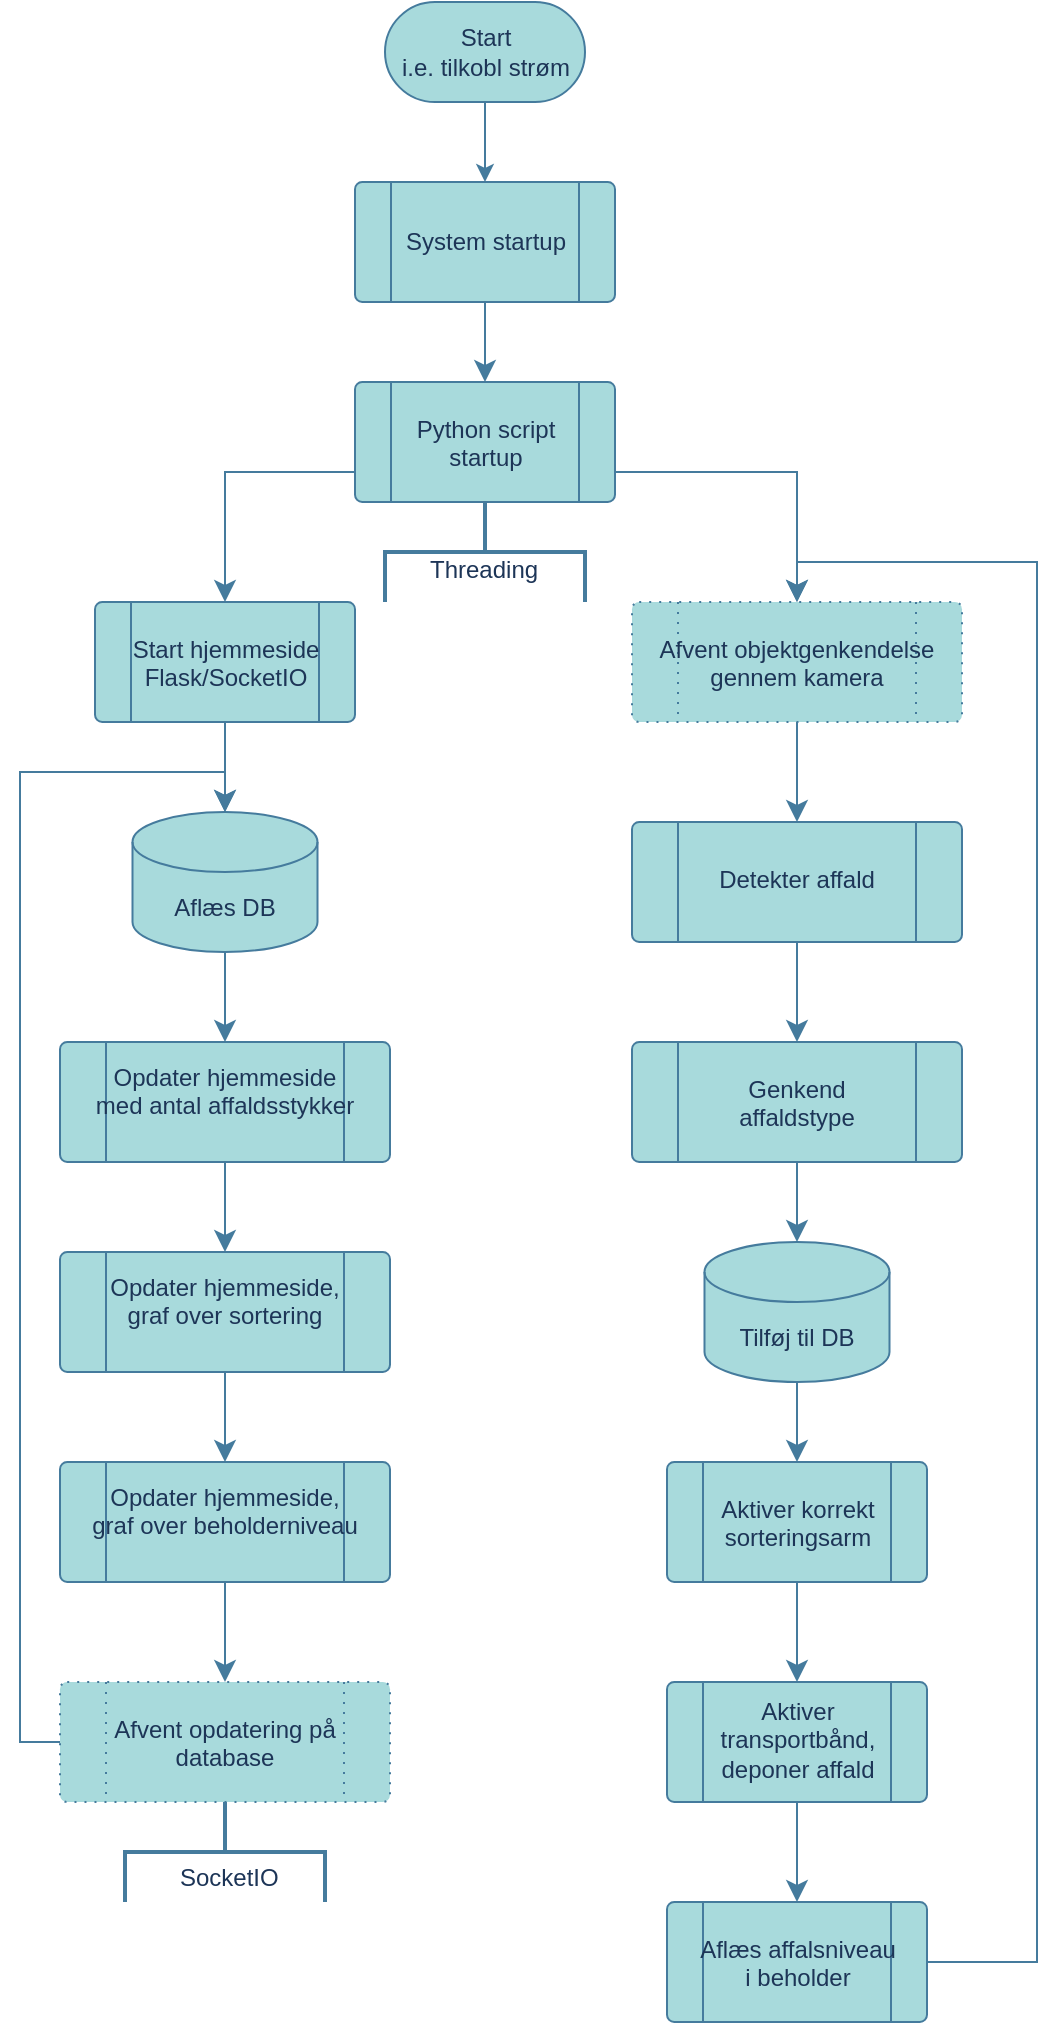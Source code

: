 <mxfile version="27.0.2" pages="3">
  <diagram id="tesYXAcnmcX_O26yoEf-" name="Overview">
    <mxGraphModel dx="1613" dy="807" grid="1" gridSize="10" guides="1" tooltips="1" connect="1" arrows="1" fold="1" page="1" pageScale="1" pageWidth="827" pageHeight="1169" math="0" shadow="0">
      <root>
        <mxCell id="0" />
        <mxCell id="1" parent="0" />
        <mxCell id="QwHRaqtJURhWprZ1RCaA-1" value="" style="edgeStyle=orthogonalEdgeStyle;rounded=0;orthogonalLoop=1;jettySize=auto;html=1;labelBackgroundColor=none;strokeColor=#457B9D;fontColor=default;" edge="1" parent="1" source="QwHRaqtJURhWprZ1RCaA-2" target="QwHRaqtJURhWprZ1RCaA-4">
          <mxGeometry relative="1" as="geometry" />
        </mxCell>
        <mxCell id="QwHRaqtJURhWprZ1RCaA-2" value="Start&lt;br&gt;i.e. tilkobl strøm" style="html=1;dashed=0;whiteSpace=wrap;shape=mxgraph.dfd.start;rounded=0;labelBackgroundColor=none;fillColor=#A8DADC;strokeColor=#457B9D;fontColor=#1D3557;" vertex="1" parent="1">
          <mxGeometry x="341.5" y="30" width="100" height="50" as="geometry" />
        </mxCell>
        <mxCell id="QwHRaqtJURhWprZ1RCaA-3" value="" style="edgeStyle=none;curved=1;rounded=0;orthogonalLoop=1;jettySize=auto;html=1;fontSize=12;startSize=8;endSize=8;labelBackgroundColor=none;strokeColor=#457B9D;fontColor=default;" edge="1" parent="1" source="QwHRaqtJURhWprZ1RCaA-4" target="QwHRaqtJURhWprZ1RCaA-18">
          <mxGeometry relative="1" as="geometry" />
        </mxCell>
        <mxCell id="QwHRaqtJURhWprZ1RCaA-4" value="System startup" style="verticalLabelPosition=bottom;verticalAlign=top;html=1;shape=process;whiteSpace=wrap;rounded=1;size=0.14;arcSize=6;align=center;spacingTop=-44;labelBackgroundColor=none;fillColor=#A8DADC;strokeColor=#457B9D;fontColor=#1D3557;" vertex="1" parent="1">
          <mxGeometry x="326.5" y="120" width="130" height="60" as="geometry" />
        </mxCell>
        <mxCell id="QwHRaqtJURhWprZ1RCaA-5" style="edgeStyle=none;curved=1;rounded=0;orthogonalLoop=1;jettySize=auto;html=1;exitX=0.5;exitY=1;exitDx=0;exitDy=0;entryX=0.5;entryY=0;entryDx=0;entryDy=0;strokeColor=#457B9D;fontSize=12;fontColor=#1D3557;startSize=8;endSize=8;fillColor=#A8DADC;" edge="1" parent="1" source="QwHRaqtJURhWprZ1RCaA-6" target="QwHRaqtJURhWprZ1RCaA-33">
          <mxGeometry relative="1" as="geometry" />
        </mxCell>
        <mxCell id="QwHRaqtJURhWprZ1RCaA-6" value="Opdater hjemmeside&lt;br&gt;med antal affaldsstykker" style="verticalLabelPosition=bottom;verticalAlign=top;html=1;shape=process;whiteSpace=wrap;rounded=1;size=0.14;arcSize=6;align=center;spacingTop=-56;labelBackgroundColor=none;fillColor=#A8DADC;strokeColor=#457B9D;fontColor=#1D3557;" vertex="1" parent="1">
          <mxGeometry x="179" y="550" width="165" height="60" as="geometry" />
        </mxCell>
        <mxCell id="QwHRaqtJURhWprZ1RCaA-7" value="" style="edgeStyle=none;curved=1;rounded=0;orthogonalLoop=1;jettySize=auto;html=1;fontSize=12;startSize=8;endSize=8;labelBackgroundColor=none;strokeColor=#457B9D;fontColor=default;" edge="1" parent="1" source="QwHRaqtJURhWprZ1RCaA-8" target="QwHRaqtJURhWprZ1RCaA-6">
          <mxGeometry relative="1" as="geometry" />
        </mxCell>
        <mxCell id="QwHRaqtJURhWprZ1RCaA-8" value="Aflæs DB" style="shape=cylinder3;whiteSpace=wrap;html=1;boundedLbl=1;backgroundOutline=1;size=15;rounded=0;labelBackgroundColor=none;fillColor=#A8DADC;strokeColor=#457B9D;fontColor=#1D3557;" vertex="1" parent="1">
          <mxGeometry x="215.25" y="435" width="92.5" height="70" as="geometry" />
        </mxCell>
        <mxCell id="QwHRaqtJURhWprZ1RCaA-9" value="" style="edgeStyle=none;curved=1;rounded=0;orthogonalLoop=1;jettySize=auto;html=1;fontSize=12;startSize=8;endSize=8;labelBackgroundColor=none;strokeColor=#457B9D;fontColor=default;" edge="1" parent="1" source="QwHRaqtJURhWprZ1RCaA-10" target="QwHRaqtJURhWprZ1RCaA-21">
          <mxGeometry relative="1" as="geometry" />
        </mxCell>
        <mxCell id="QwHRaqtJURhWprZ1RCaA-10" value="Afvent objektgenkendelse&lt;br&gt;gennem kamera" style="verticalLabelPosition=bottom;verticalAlign=top;html=1;shape=process;whiteSpace=wrap;rounded=1;size=0.14;arcSize=6;align=center;spacingTop=-50;strokeColor=#457B9D;dashed=1;dashPattern=1 4;labelBackgroundColor=none;fillColor=#A8DADC;fontColor=#1D3557;" vertex="1" parent="1">
          <mxGeometry x="465" y="330" width="165" height="60" as="geometry" />
        </mxCell>
        <mxCell id="QwHRaqtJURhWprZ1RCaA-11" value="Genkend&lt;br&gt;affaldstype" style="verticalLabelPosition=bottom;verticalAlign=top;html=1;shape=process;whiteSpace=wrap;rounded=1;size=0.14;arcSize=6;align=center;spacingTop=-50;labelBackgroundColor=none;fillColor=#A8DADC;strokeColor=#457B9D;fontColor=#1D3557;" vertex="1" parent="1">
          <mxGeometry x="465" y="550" width="165" height="60" as="geometry" />
        </mxCell>
        <mxCell id="QwHRaqtJURhWprZ1RCaA-12" style="edgeStyle=none;curved=1;rounded=0;orthogonalLoop=1;jettySize=auto;html=1;exitX=0.5;exitY=1;exitDx=0;exitDy=0;exitPerimeter=0;strokeColor=#457B9D;fontSize=12;fontColor=#1D3557;startSize=8;endSize=8;fillColor=#A8DADC;" edge="1" parent="1" source="QwHRaqtJURhWprZ1RCaA-13" target="QwHRaqtJURhWprZ1RCaA-15">
          <mxGeometry relative="1" as="geometry" />
        </mxCell>
        <mxCell id="QwHRaqtJURhWprZ1RCaA-13" value="Tilføj til DB" style="shape=cylinder3;whiteSpace=wrap;html=1;boundedLbl=1;backgroundOutline=1;size=15;rounded=0;labelBackgroundColor=none;fillColor=#A8DADC;strokeColor=#457B9D;fontColor=#1D3557;" vertex="1" parent="1">
          <mxGeometry x="501.25" y="650" width="92.5" height="70" as="geometry" />
        </mxCell>
        <mxCell id="QwHRaqtJURhWprZ1RCaA-14" value="" style="edgeStyle=none;curved=1;rounded=0;orthogonalLoop=1;jettySize=auto;html=1;fontSize=12;startSize=8;endSize=8;labelBackgroundColor=none;strokeColor=#457B9D;fontColor=default;" edge="1" parent="1" source="QwHRaqtJURhWprZ1RCaA-15" target="QwHRaqtJURhWprZ1RCaA-26">
          <mxGeometry relative="1" as="geometry" />
        </mxCell>
        <mxCell id="QwHRaqtJURhWprZ1RCaA-15" value="Aktiver korrekt&lt;div&gt;sorteringsarm&lt;/div&gt;" style="verticalLabelPosition=bottom;verticalAlign=top;html=1;shape=process;whiteSpace=wrap;rounded=1;size=0.14;arcSize=6;align=center;spacingTop=-50;labelBackgroundColor=none;fillColor=#A8DADC;strokeColor=#457B9D;fontColor=#1D3557;" vertex="1" parent="1">
          <mxGeometry x="482.5" y="760" width="130" height="60" as="geometry" />
        </mxCell>
        <mxCell id="QwHRaqtJURhWprZ1RCaA-16" style="edgeStyle=orthogonalEdgeStyle;rounded=0;orthogonalLoop=1;jettySize=auto;html=1;exitX=0;exitY=0.75;exitDx=0;exitDy=0;entryX=0.5;entryY=0;entryDx=0;entryDy=0;fontSize=12;startSize=8;endSize=8;labelBackgroundColor=none;strokeColor=#457B9D;fontColor=default;" edge="1" parent="1" source="QwHRaqtJURhWprZ1RCaA-18" target="QwHRaqtJURhWprZ1RCaA-19">
          <mxGeometry relative="1" as="geometry" />
        </mxCell>
        <mxCell id="QwHRaqtJURhWprZ1RCaA-17" style="edgeStyle=orthogonalEdgeStyle;rounded=0;orthogonalLoop=1;jettySize=auto;html=1;exitX=1;exitY=0.75;exitDx=0;exitDy=0;entryX=0.5;entryY=0;entryDx=0;entryDy=0;fontSize=12;startSize=8;endSize=8;labelBackgroundColor=none;strokeColor=#457B9D;fontColor=default;" edge="1" parent="1" source="QwHRaqtJURhWprZ1RCaA-18" target="QwHRaqtJURhWprZ1RCaA-10">
          <mxGeometry relative="1" as="geometry" />
        </mxCell>
        <mxCell id="QwHRaqtJURhWprZ1RCaA-18" value="Python script&lt;br&gt;startup" style="verticalLabelPosition=bottom;verticalAlign=top;html=1;shape=process;whiteSpace=wrap;rounded=1;size=0.14;arcSize=6;align=center;spacingTop=-50;labelBackgroundColor=none;fillColor=#A8DADC;strokeColor=#457B9D;fontColor=#1D3557;" vertex="1" parent="1">
          <mxGeometry x="326.5" y="220" width="130" height="60" as="geometry" />
        </mxCell>
        <mxCell id="QwHRaqtJURhWprZ1RCaA-19" value="Start hjemmeside&lt;br&gt;Flask/SocketIO" style="verticalLabelPosition=bottom;verticalAlign=top;html=1;shape=process;whiteSpace=wrap;rounded=1;size=0.14;arcSize=6;align=center;spacingTop=-50;labelBackgroundColor=none;fillColor=#A8DADC;strokeColor=#457B9D;fontColor=#1D3557;" vertex="1" parent="1">
          <mxGeometry x="196.5" y="330" width="130" height="60" as="geometry" />
        </mxCell>
        <mxCell id="QwHRaqtJURhWprZ1RCaA-20" style="edgeStyle=none;curved=1;rounded=0;orthogonalLoop=1;jettySize=auto;html=1;exitX=0.5;exitY=1;exitDx=0;exitDy=0;entryX=0.5;entryY=0;entryDx=0;entryDy=0;fontSize=12;startSize=8;endSize=8;labelBackgroundColor=none;strokeColor=#457B9D;fontColor=default;" edge="1" parent="1" source="QwHRaqtJURhWprZ1RCaA-21" target="QwHRaqtJURhWprZ1RCaA-11">
          <mxGeometry relative="1" as="geometry" />
        </mxCell>
        <mxCell id="QwHRaqtJURhWprZ1RCaA-21" value="Detekter affald" style="verticalLabelPosition=bottom;verticalAlign=top;html=1;shape=process;whiteSpace=wrap;rounded=1;size=0.14;arcSize=6;align=center;spacingTop=-45;labelBackgroundColor=none;fillColor=#A8DADC;strokeColor=#457B9D;fontColor=#1D3557;" vertex="1" parent="1">
          <mxGeometry x="465" y="440" width="165" height="60" as="geometry" />
        </mxCell>
        <mxCell id="QwHRaqtJURhWprZ1RCaA-22" style="edgeStyle=none;curved=1;rounded=0;orthogonalLoop=1;jettySize=auto;html=1;exitX=0.5;exitY=1;exitDx=0;exitDy=0;entryX=0.5;entryY=0;entryDx=0;entryDy=0;entryPerimeter=0;fontSize=12;startSize=8;endSize=8;labelBackgroundColor=none;strokeColor=#457B9D;fontColor=default;" edge="1" parent="1" source="QwHRaqtJURhWprZ1RCaA-11" target="QwHRaqtJURhWprZ1RCaA-13">
          <mxGeometry relative="1" as="geometry" />
        </mxCell>
        <mxCell id="QwHRaqtJURhWprZ1RCaA-23" style="edgeStyle=none;curved=1;rounded=0;orthogonalLoop=1;jettySize=auto;html=1;exitX=0.5;exitY=1;exitDx=0;exitDy=0;entryX=0.5;entryY=0;entryDx=0;entryDy=0;entryPerimeter=0;fontSize=12;startSize=8;endSize=8;labelBackgroundColor=none;strokeColor=#457B9D;fontColor=default;" edge="1" parent="1" source="QwHRaqtJURhWprZ1RCaA-19" target="QwHRaqtJURhWprZ1RCaA-8">
          <mxGeometry relative="1" as="geometry" />
        </mxCell>
        <mxCell id="QwHRaqtJURhWprZ1RCaA-24" value="Threading" style="strokeWidth=2;html=1;shape=mxgraph.flowchart.annotation_2;align=left;labelPosition=right;pointerEvents=1;direction=south;spacingTop=18;spacingLeft=-80;spacingRight=0;rounded=0;labelBackgroundColor=none;fillColor=#A8DADC;strokeColor=#457B9D;fontColor=#1D3557;" vertex="1" parent="1">
          <mxGeometry x="341.5" y="280" width="100" height="50" as="geometry" />
        </mxCell>
        <mxCell id="QwHRaqtJURhWprZ1RCaA-25" value="" style="edgeStyle=none;curved=1;rounded=0;orthogonalLoop=1;jettySize=auto;html=1;fontSize=12;startSize=8;endSize=8;labelBackgroundColor=none;strokeColor=#457B9D;fontColor=default;" edge="1" parent="1" source="QwHRaqtJURhWprZ1RCaA-26" target="QwHRaqtJURhWprZ1RCaA-28">
          <mxGeometry relative="1" as="geometry" />
        </mxCell>
        <mxCell id="QwHRaqtJURhWprZ1RCaA-26" value="Aktiver &lt;br&gt;transportbånd,&lt;br&gt;deponer affald" style="verticalLabelPosition=bottom;verticalAlign=top;html=1;shape=process;whiteSpace=wrap;rounded=1;size=0.14;arcSize=6;align=center;spacingTop=-59;labelBackgroundColor=none;fillColor=#A8DADC;strokeColor=#457B9D;fontColor=#1D3557;" vertex="1" parent="1">
          <mxGeometry x="482.5" y="870" width="130" height="60" as="geometry" />
        </mxCell>
        <mxCell id="QwHRaqtJURhWprZ1RCaA-27" style="edgeStyle=orthogonalEdgeStyle;rounded=0;orthogonalLoop=1;jettySize=auto;html=1;exitX=1;exitY=0.5;exitDx=0;exitDy=0;entryX=0.5;entryY=0;entryDx=0;entryDy=0;fontSize=12;startSize=8;endSize=8;labelBackgroundColor=none;strokeColor=#457B9D;fontColor=default;" edge="1" parent="1" source="QwHRaqtJURhWprZ1RCaA-28" target="QwHRaqtJURhWprZ1RCaA-10">
          <mxGeometry relative="1" as="geometry">
            <Array as="points">
              <mxPoint x="667.5" y="1010" />
              <mxPoint x="667.5" y="310" />
              <mxPoint x="547.5" y="310" />
            </Array>
          </mxGeometry>
        </mxCell>
        <mxCell id="QwHRaqtJURhWprZ1RCaA-28" value="Aflæs affalsniveau&lt;br&gt;i beholder" style="verticalLabelPosition=bottom;verticalAlign=top;html=1;shape=process;whiteSpace=wrap;rounded=1;size=0.14;arcSize=6;align=center;spacingTop=-50;labelBackgroundColor=none;fillColor=#A8DADC;strokeColor=#457B9D;fontColor=#1D3557;" vertex="1" parent="1">
          <mxGeometry x="482.5" y="980" width="130" height="60" as="geometry" />
        </mxCell>
        <mxCell id="QwHRaqtJURhWprZ1RCaA-29" style="edgeStyle=none;curved=1;rounded=0;orthogonalLoop=1;jettySize=auto;html=1;exitX=0.5;exitY=1;exitDx=0;exitDy=0;entryX=0.5;entryY=0;entryDx=0;entryDy=0;strokeColor=#457B9D;fontSize=12;fontColor=#1D3557;startSize=8;endSize=8;fillColor=#A8DADC;" edge="1" parent="1" source="QwHRaqtJURhWprZ1RCaA-30" target="QwHRaqtJURhWprZ1RCaA-31">
          <mxGeometry relative="1" as="geometry" />
        </mxCell>
        <mxCell id="QwHRaqtJURhWprZ1RCaA-30" value="Opdater hjemmeside,&lt;div&gt;graf over beholderniveau&lt;/div&gt;" style="verticalLabelPosition=bottom;verticalAlign=top;html=1;shape=process;whiteSpace=wrap;rounded=1;size=0.14;arcSize=6;align=center;spacingTop=-56;labelBackgroundColor=none;fillColor=#A8DADC;strokeColor=#457B9D;fontColor=#1D3557;" vertex="1" parent="1">
          <mxGeometry x="179" y="760" width="165" height="60" as="geometry" />
        </mxCell>
        <mxCell id="QwHRaqtJURhWprZ1RCaA-31" value="Afvent opdatering på database" style="verticalLabelPosition=bottom;verticalAlign=top;html=1;shape=process;whiteSpace=wrap;rounded=1;size=0.14;arcSize=6;align=center;spacingTop=-50;strokeColor=#457B9D;dashed=1;dashPattern=1 4;labelBackgroundColor=none;fillColor=#A8DADC;fontColor=#1D3557;" vertex="1" parent="1">
          <mxGeometry x="179" y="870" width="165" height="60" as="geometry" />
        </mxCell>
        <mxCell id="QwHRaqtJURhWprZ1RCaA-32" style="edgeStyle=none;curved=1;rounded=0;orthogonalLoop=1;jettySize=auto;html=1;exitX=0.5;exitY=1;exitDx=0;exitDy=0;entryX=0.5;entryY=0;entryDx=0;entryDy=0;strokeColor=#457B9D;fontSize=12;fontColor=#1D3557;startSize=8;endSize=8;fillColor=#A8DADC;" edge="1" parent="1" source="QwHRaqtJURhWprZ1RCaA-33" target="QwHRaqtJURhWprZ1RCaA-30">
          <mxGeometry relative="1" as="geometry" />
        </mxCell>
        <mxCell id="QwHRaqtJURhWprZ1RCaA-33" value="Opdater hjemmeside,&lt;div&gt;graf over sortering&lt;/div&gt;" style="verticalLabelPosition=bottom;verticalAlign=top;html=1;shape=process;whiteSpace=wrap;rounded=1;size=0.14;arcSize=6;align=center;spacingTop=-56;labelBackgroundColor=none;fillColor=#A8DADC;strokeColor=#457B9D;fontColor=#1D3557;" vertex="1" parent="1">
          <mxGeometry x="179" y="655" width="165" height="60" as="geometry" />
        </mxCell>
        <mxCell id="QwHRaqtJURhWprZ1RCaA-34" style="edgeStyle=orthogonalEdgeStyle;rounded=0;orthogonalLoop=1;jettySize=auto;html=1;exitX=0;exitY=0.5;exitDx=0;exitDy=0;entryX=0.5;entryY=0;entryDx=0;entryDy=0;entryPerimeter=0;strokeColor=#457B9D;fontSize=12;fontColor=#1D3557;startSize=8;endSize=8;fillColor=#A8DADC;" edge="1" parent="1" source="QwHRaqtJURhWprZ1RCaA-31" target="QwHRaqtJURhWprZ1RCaA-8">
          <mxGeometry relative="1" as="geometry" />
        </mxCell>
        <mxCell id="QwHRaqtJURhWprZ1RCaA-35" value="SocketIO" style="strokeWidth=2;html=1;shape=mxgraph.flowchart.annotation_2;align=left;labelPosition=right;pointerEvents=1;strokeColor=#457B9D;fontColor=#1D3557;fillColor=#A8DADC;direction=south;spacingTop=25;spacingLeft=-75;" vertex="1" parent="1">
          <mxGeometry x="211.5" y="930" width="100" height="50" as="geometry" />
        </mxCell>
      </root>
    </mxGraphModel>
  </diagram>
  <diagram id="C5RBs43oDa-KdzZeNtuy" name="Hardware">
    <mxGraphModel dx="3112" dy="1143" grid="1" gridSize="10" guides="1" tooltips="1" connect="1" arrows="1" fold="1" page="1" pageScale="1" pageWidth="827" pageHeight="1169" math="0" shadow="0">
      <root>
        <mxCell id="WIyWlLk6GJQsqaUBKTNV-0" />
        <mxCell id="WIyWlLk6GJQsqaUBKTNV-1" parent="WIyWlLk6GJQsqaUBKTNV-0" />
        <mxCell id="q0xNul74yb3vH2rqtrYt-36" value="" style="edgeStyle=orthogonalEdgeStyle;rounded=0;orthogonalLoop=1;jettySize=auto;html=1;labelBackgroundColor=none;strokeColor=#457B9D;fontColor=default;" edge="1" parent="WIyWlLk6GJQsqaUBKTNV-1" source="QhAMZW8vx8BIPs0i-Lc7-0" target="q0xNul74yb3vH2rqtrYt-32">
          <mxGeometry relative="1" as="geometry" />
        </mxCell>
        <mxCell id="QhAMZW8vx8BIPs0i-Lc7-0" value="Start&lt;div&gt;ie. threading fra python script&lt;/div&gt;" style="html=1;dashed=0;whiteSpace=wrap;shape=mxgraph.dfd.start;rounded=0;labelBackgroundColor=none;fillColor=#A8DADC;strokeColor=#457B9D;fontColor=#1D3557;" parent="WIyWlLk6GJQsqaUBKTNV-1" vertex="1">
          <mxGeometry x="-755" y="39" width="100" height="50" as="geometry" />
        </mxCell>
        <mxCell id="I90foCp7rMowlihPEcc8-8" value="" style="edgeStyle=none;curved=1;rounded=0;orthogonalLoop=1;jettySize=auto;html=1;fontSize=12;startSize=8;endSize=8;labelBackgroundColor=none;strokeColor=#457B9D;fontColor=default;" parent="WIyWlLk6GJQsqaUBKTNV-1" source="gzx1Br3Ao_lehXTcNj6R-1" target="I90foCp7rMowlihPEcc8-7" edge="1">
          <mxGeometry relative="1" as="geometry" />
        </mxCell>
        <mxCell id="gzx1Br3Ao_lehXTcNj6R-1" value="Afvent objektgenkendelse&lt;br&gt;gennem kamera" style="verticalLabelPosition=bottom;verticalAlign=top;html=1;shape=process;whiteSpace=wrap;rounded=1;size=0.14;arcSize=6;align=center;spacingTop=-50;strokeColor=#457B9D;dashed=1;dashPattern=1 4;labelBackgroundColor=none;fillColor=#A8DADC;fontColor=#1D3557;" parent="WIyWlLk6GJQsqaUBKTNV-1" vertex="1">
          <mxGeometry x="-325" y="115.5" width="165" height="60" as="geometry" />
        </mxCell>
        <mxCell id="pL7CIJNP_Q8i5DddQ-Op-2" value="" style="edgeStyle=orthogonalEdgeStyle;rounded=0;orthogonalLoop=1;jettySize=auto;html=1;labelBackgroundColor=none;strokeColor=#457B9D;fontColor=default;entryX=0.5;entryY=0;entryDx=0;entryDy=0;entryPerimeter=0;" parent="WIyWlLk6GJQsqaUBKTNV-1" source="gzx1Br3Ao_lehXTcNj6R-5" target="q0xNul74yb3vH2rqtrYt-126" edge="1">
          <mxGeometry relative="1" as="geometry">
            <mxPoint x="-242.5" y="445.5" as="targetPoint" />
          </mxGeometry>
        </mxCell>
        <mxCell id="gzx1Br3Ao_lehXTcNj6R-5" value="Analyser affaldstype" style="verticalLabelPosition=bottom;verticalAlign=top;html=1;shape=process;whiteSpace=wrap;rounded=1;size=0.14;arcSize=6;align=center;spacingTop=-45;labelBackgroundColor=none;fillColor=#A8DADC;strokeColor=#457B9D;fontColor=#1D3557;" parent="WIyWlLk6GJQsqaUBKTNV-1" vertex="1">
          <mxGeometry x="-325" y="335.5" width="165" height="60" as="geometry" />
        </mxCell>
        <mxCell id="I90foCp7rMowlihPEcc8-33" style="edgeStyle=none;curved=1;rounded=0;orthogonalLoop=1;jettySize=auto;html=1;exitX=0.5;exitY=1;exitDx=0;exitDy=0;exitPerimeter=0;strokeColor=#457B9D;fontSize=12;fontColor=default;startSize=8;endSize=8;fillColor=#A8DADC;entryX=0.5;entryY=0;entryDx=0;entryDy=0;labelBackgroundColor=none;" parent="WIyWlLk6GJQsqaUBKTNV-1" source="gzx1Br3Ao_lehXTcNj6R-9" target="QrypKWZ2PqcnBg0I3XX8-7" edge="1">
          <mxGeometry relative="1" as="geometry" />
        </mxCell>
        <mxCell id="gzx1Br3Ao_lehXTcNj6R-9" value="Tilføj til DB" style="shape=cylinder3;whiteSpace=wrap;html=1;boundedLbl=1;backgroundOutline=1;size=15;rounded=0;labelBackgroundColor=none;fillColor=#A8DADC;strokeColor=#457B9D;fontColor=#1D3557;" parent="WIyWlLk6GJQsqaUBKTNV-1" vertex="1">
          <mxGeometry x="-288.25" y="570" width="92.5" height="70" as="geometry" />
        </mxCell>
        <mxCell id="I90foCp7rMowlihPEcc8-10" style="edgeStyle=none;curved=1;rounded=0;orthogonalLoop=1;jettySize=auto;html=1;exitX=0.5;exitY=1;exitDx=0;exitDy=0;entryX=0.5;entryY=0;entryDx=0;entryDy=0;fontSize=12;startSize=8;endSize=8;labelBackgroundColor=none;strokeColor=#457B9D;fontColor=default;" parent="WIyWlLk6GJQsqaUBKTNV-1" source="I90foCp7rMowlihPEcc8-7" target="gzx1Br3Ao_lehXTcNj6R-5" edge="1">
          <mxGeometry relative="1" as="geometry" />
        </mxCell>
        <mxCell id="I90foCp7rMowlihPEcc8-7" value="Detekter affald" style="verticalLabelPosition=bottom;verticalAlign=top;html=1;shape=process;whiteSpace=wrap;rounded=1;size=0.14;arcSize=6;align=center;spacingTop=-45;labelBackgroundColor=none;fillColor=#A8DADC;strokeColor=#457B9D;fontColor=#1D3557;" parent="WIyWlLk6GJQsqaUBKTNV-1" vertex="1">
          <mxGeometry x="-325" y="225.5" width="165" height="60" as="geometry" />
        </mxCell>
        <mxCell id="LZ2Dw7NeEQNHBlK7-rff-78" value="" style="edgeStyle=orthogonalEdgeStyle;rounded=0;orthogonalLoop=1;jettySize=auto;html=1;labelBackgroundColor=none;strokeColor=#457B9D;fontColor=default;entryX=0.5;entryY=0;entryDx=0;entryDy=0;entryPerimeter=0;" parent="WIyWlLk6GJQsqaUBKTNV-1" source="pL7CIJNP_Q8i5DddQ-Op-6" target="q0xNul74yb3vH2rqtrYt-117" edge="1">
          <mxGeometry relative="1" as="geometry" />
        </mxCell>
        <mxCell id="LZ2Dw7NeEQNHBlK7-rff-79" value="Ja" style="edgeLabel;html=1;align=center;verticalAlign=middle;resizable=0;points=[];labelBackgroundColor=none;fontColor=#1D3557;" parent="LZ2Dw7NeEQNHBlK7-rff-78" vertex="1" connectable="0">
          <mxGeometry x="-0.12" y="4" relative="1" as="geometry">
            <mxPoint x="-4" y="37" as="offset" />
          </mxGeometry>
        </mxCell>
        <mxCell id="LZ2Dw7NeEQNHBlK7-rff-80" style="edgeStyle=orthogonalEdgeStyle;rounded=0;orthogonalLoop=1;jettySize=auto;html=1;exitX=0;exitY=0.5;exitDx=0;exitDy=0;exitPerimeter=0;entryX=0.5;entryY=0;entryDx=0;entryDy=0;labelBackgroundColor=none;strokeColor=#457B9D;fontColor=default;entryPerimeter=0;" parent="WIyWlLk6GJQsqaUBKTNV-1" source="pL7CIJNP_Q8i5DddQ-Op-6" target="q0xNul74yb3vH2rqtrYt-119" edge="1">
          <mxGeometry relative="1" as="geometry">
            <mxPoint x="-479.5" y="1100" as="targetPoint" />
          </mxGeometry>
        </mxCell>
        <mxCell id="LZ2Dw7NeEQNHBlK7-rff-93" value="Nej" style="edgeLabel;html=1;align=center;verticalAlign=middle;resizable=0;points=[];labelBackgroundColor=none;fontColor=#1D3557;" parent="LZ2Dw7NeEQNHBlK7-rff-80" vertex="1" connectable="0">
          <mxGeometry x="0.441" relative="1" as="geometry">
            <mxPoint y="6" as="offset" />
          </mxGeometry>
        </mxCell>
        <mxCell id="pL7CIJNP_Q8i5DddQ-Op-6" value="Er affaldstypen genkendt?" style="strokeWidth=2;html=1;shape=mxgraph.flowchart.decision;whiteSpace=wrap;labelBackgroundColor=none;fillColor=#A8DADC;strokeColor=#457B9D;fontColor=#1D3557;" parent="WIyWlLk6GJQsqaUBKTNV-1" vertex="1">
          <mxGeometry x="-292" y="800" width="100" height="100" as="geometry" />
        </mxCell>
        <mxCell id="QrypKWZ2PqcnBg0I3XX8-7" value="SocketIO emit&lt;div&gt;&quot;DB opdateret&quot;&lt;/div&gt;" style="verticalLabelPosition=bottom;verticalAlign=top;html=1;shape=process;whiteSpace=wrap;rounded=1;size=0.14;arcSize=6;align=center;spacingTop=-50;labelBackgroundColor=none;fillColor=#A8DADC;strokeColor=#457B9D;fontColor=#1D3557;" parent="WIyWlLk6GJQsqaUBKTNV-1" vertex="1">
          <mxGeometry x="-307" y="690" width="130" height="60" as="geometry" />
        </mxCell>
        <mxCell id="LZ2Dw7NeEQNHBlK7-rff-10" style="edgeStyle=orthogonalEdgeStyle;rounded=0;orthogonalLoop=1;jettySize=auto;html=1;exitX=0.5;exitY=1;exitDx=0;exitDy=0;entryX=0.5;entryY=0;entryDx=0;entryDy=0;entryPerimeter=0;labelBackgroundColor=none;strokeColor=#457B9D;fontColor=default;" parent="WIyWlLk6GJQsqaUBKTNV-1" source="QrypKWZ2PqcnBg0I3XX8-7" target="pL7CIJNP_Q8i5DddQ-Op-6" edge="1">
          <mxGeometry relative="1" as="geometry" />
        </mxCell>
        <mxCell id="Me72rWC1zNX1TQ8Uvc9C-0" value="A" style="verticalLabelPosition=bottom;verticalAlign=top;html=1;shape=mxgraph.flowchart.on-page_reference;dashed=1;dashPattern=1 4;spacingTop=-32;spacingLeft=-2;labelBackgroundColor=none;fillColor=#d80073;strokeColor=#A50040;fontColor=#ffffff;" parent="WIyWlLk6GJQsqaUBKTNV-1" vertex="1">
          <mxGeometry x="-292" y="770" width="35" height="35" as="geometry" />
        </mxCell>
        <mxCell id="Me72rWC1zNX1TQ8Uvc9C-1" style="edgeStyle=none;curved=1;rounded=0;orthogonalLoop=1;jettySize=auto;html=1;exitX=0.25;exitY=1;exitDx=0;exitDy=0;entryX=0.5;entryY=0;entryDx=0;entryDy=0;entryPerimeter=0;fontSize=12;startSize=8;endSize=8;labelBackgroundColor=none;strokeColor=#457B9D;fontColor=default;" parent="WIyWlLk6GJQsqaUBKTNV-1" source="QrypKWZ2PqcnBg0I3XX8-7" target="Me72rWC1zNX1TQ8Uvc9C-0" edge="1">
          <mxGeometry relative="1" as="geometry" />
        </mxCell>
        <mxCell id="q0xNul74yb3vH2rqtrYt-11" value="" style="edgeStyle=orthogonalEdgeStyle;rounded=0;orthogonalLoop=1;jettySize=auto;html=1;labelBackgroundColor=none;strokeColor=#457B9D;fontColor=default;" edge="1" parent="WIyWlLk6GJQsqaUBKTNV-1" source="q0xNul74yb3vH2rqtrYt-12" target="q0xNul74yb3vH2rqtrYt-13">
          <mxGeometry relative="1" as="geometry" />
        </mxCell>
        <mxCell id="q0xNul74yb3vH2rqtrYt-12" value="Aflæs affalsniveau&lt;br&gt;i beholder &quot;type 2&quot;" style="verticalLabelPosition=bottom;verticalAlign=top;html=1;shape=process;whiteSpace=wrap;rounded=1;size=0.14;arcSize=6;align=center;spacingTop=-50;labelBackgroundColor=none;fillColor=#A8DADC;strokeColor=#457B9D;fontColor=#1D3557;" vertex="1" parent="WIyWlLk6GJQsqaUBKTNV-1">
          <mxGeometry x="-770" y="589" width="130" height="60" as="geometry" />
        </mxCell>
        <mxCell id="q0xNul74yb3vH2rqtrYt-41" style="edgeStyle=orthogonalEdgeStyle;rounded=0;orthogonalLoop=1;jettySize=auto;html=1;exitX=0.5;exitY=1;exitDx=0;exitDy=0;entryX=0.5;entryY=0;entryDx=0;entryDy=0;labelBackgroundColor=none;strokeColor=#457B9D;fontColor=default;" edge="1" parent="WIyWlLk6GJQsqaUBKTNV-1" source="q0xNul74yb3vH2rqtrYt-13" target="q0xNul74yb3vH2rqtrYt-15">
          <mxGeometry relative="1" as="geometry" />
        </mxCell>
        <mxCell id="q0xNul74yb3vH2rqtrYt-13" value="SocketIO emit&lt;div&gt;&quot;Affaldsniveau&quot;&lt;/div&gt;&lt;div&gt;Type 2&lt;/div&gt;" style="verticalLabelPosition=bottom;verticalAlign=top;html=1;shape=process;whiteSpace=wrap;rounded=1;size=0.14;arcSize=6;align=center;spacingTop=-50;labelBackgroundColor=none;fillColor=#A8DADC;strokeColor=#457B9D;fontColor=#1D3557;" vertex="1" parent="WIyWlLk6GJQsqaUBKTNV-1">
          <mxGeometry x="-770" y="699" width="130" height="60" as="geometry" />
        </mxCell>
        <mxCell id="q0xNul74yb3vH2rqtrYt-14" value="" style="edgeStyle=orthogonalEdgeStyle;rounded=0;orthogonalLoop=1;jettySize=auto;html=1;labelBackgroundColor=none;strokeColor=#457B9D;fontColor=default;" edge="1" parent="WIyWlLk6GJQsqaUBKTNV-1" source="q0xNul74yb3vH2rqtrYt-15" target="q0xNul74yb3vH2rqtrYt-16">
          <mxGeometry relative="1" as="geometry" />
        </mxCell>
        <mxCell id="q0xNul74yb3vH2rqtrYt-15" value="Aflæs affalsniveau&lt;br&gt;i beholder &quot;type 3&quot;" style="verticalLabelPosition=bottom;verticalAlign=top;html=1;shape=process;whiteSpace=wrap;rounded=1;size=0.14;arcSize=6;align=center;spacingTop=-50;labelBackgroundColor=none;fillColor=#A8DADC;strokeColor=#457B9D;fontColor=#1D3557;" vertex="1" parent="WIyWlLk6GJQsqaUBKTNV-1">
          <mxGeometry x="-770" y="809" width="130" height="60" as="geometry" />
        </mxCell>
        <mxCell id="q0xNul74yb3vH2rqtrYt-16" value="SocketIO emit&lt;div&gt;&quot;Affaldsniveau&quot;&lt;/div&gt;&lt;div&gt;Type 3&lt;/div&gt;" style="verticalLabelPosition=bottom;verticalAlign=top;html=1;shape=process;whiteSpace=wrap;rounded=1;size=0.14;arcSize=6;align=center;spacingTop=-50;labelBackgroundColor=none;fillColor=#A8DADC;strokeColor=#457B9D;fontColor=#1D3557;" vertex="1" parent="WIyWlLk6GJQsqaUBKTNV-1">
          <mxGeometry x="-770" y="919" width="130" height="60" as="geometry" />
        </mxCell>
        <mxCell id="q0xNul74yb3vH2rqtrYt-17" value="" style="edgeStyle=orthogonalEdgeStyle;rounded=0;orthogonalLoop=1;jettySize=auto;html=1;labelBackgroundColor=none;strokeColor=#457B9D;fontColor=default;" edge="1" parent="WIyWlLk6GJQsqaUBKTNV-1" source="q0xNul74yb3vH2rqtrYt-18" target="q0xNul74yb3vH2rqtrYt-19">
          <mxGeometry relative="1" as="geometry" />
        </mxCell>
        <mxCell id="q0xNul74yb3vH2rqtrYt-18" value="Aflæs affalsniveau&lt;br&gt;i beholder &quot;type 1&quot;" style="verticalLabelPosition=bottom;verticalAlign=top;html=1;shape=process;whiteSpace=wrap;rounded=1;size=0.14;arcSize=6;align=center;spacingTop=-50;labelBackgroundColor=none;fillColor=#A8DADC;strokeColor=#457B9D;fontColor=#1D3557;" vertex="1" parent="WIyWlLk6GJQsqaUBKTNV-1">
          <mxGeometry x="-770" y="364" width="130" height="60" as="geometry" />
        </mxCell>
        <mxCell id="q0xNul74yb3vH2rqtrYt-40" style="edgeStyle=orthogonalEdgeStyle;rounded=0;orthogonalLoop=1;jettySize=auto;html=1;exitX=0.5;exitY=1;exitDx=0;exitDy=0;entryX=0.5;entryY=0;entryDx=0;entryDy=0;labelBackgroundColor=none;strokeColor=#457B9D;fontColor=default;" edge="1" parent="WIyWlLk6GJQsqaUBKTNV-1" source="q0xNul74yb3vH2rqtrYt-19" target="q0xNul74yb3vH2rqtrYt-12">
          <mxGeometry relative="1" as="geometry" />
        </mxCell>
        <mxCell id="q0xNul74yb3vH2rqtrYt-19" value="SocketIO emit&lt;div&gt;&quot;Affaldsniveau&quot;&lt;/div&gt;&lt;div&gt;Type 1&lt;/div&gt;" style="verticalLabelPosition=bottom;verticalAlign=top;html=1;shape=process;whiteSpace=wrap;rounded=1;size=0.14;arcSize=6;align=center;spacingTop=-50;labelBackgroundColor=none;fillColor=#A8DADC;strokeColor=#457B9D;fontColor=#1D3557;" vertex="1" parent="WIyWlLk6GJQsqaUBKTNV-1">
          <mxGeometry x="-770" y="474" width="130" height="60" as="geometry" />
        </mxCell>
        <mxCell id="q0xNul74yb3vH2rqtrYt-25" value="C" style="verticalLabelPosition=bottom;verticalAlign=top;html=1;shape=mxgraph.flowchart.on-page_reference;dashed=1;dashPattern=1 4;spacingTop=-32;spacingLeft=-2;labelBackgroundColor=none;fillColor=#d80073;strokeColor=#A50040;fontColor=#ffffff;" vertex="1" parent="WIyWlLk6GJQsqaUBKTNV-1">
          <mxGeometry x="-690" y="544" width="35" height="35" as="geometry" />
        </mxCell>
        <mxCell id="q0xNul74yb3vH2rqtrYt-26" style="edgeStyle=none;curved=1;rounded=0;orthogonalLoop=1;jettySize=auto;html=1;exitX=0.75;exitY=1;exitDx=0;exitDy=0;entryX=0.5;entryY=0;entryDx=0;entryDy=0;entryPerimeter=0;strokeColor=#457B9D;fontSize=12;fontColor=default;startSize=8;endSize=8;fillColor=#A8DADC;labelBackgroundColor=none;" edge="1" parent="WIyWlLk6GJQsqaUBKTNV-1" source="q0xNul74yb3vH2rqtrYt-19" target="q0xNul74yb3vH2rqtrYt-25">
          <mxGeometry relative="1" as="geometry" />
        </mxCell>
        <mxCell id="q0xNul74yb3vH2rqtrYt-27" value="D" style="verticalLabelPosition=bottom;verticalAlign=top;html=1;shape=mxgraph.flowchart.on-page_reference;dashed=1;dashPattern=1 4;spacingTop=-32;spacingLeft=-2;labelBackgroundColor=none;fillColor=#d80073;strokeColor=#A50040;fontColor=#ffffff;" vertex="1" parent="WIyWlLk6GJQsqaUBKTNV-1">
          <mxGeometry x="-690" y="769" width="35" height="35" as="geometry" />
        </mxCell>
        <mxCell id="q0xNul74yb3vH2rqtrYt-28" style="edgeStyle=none;curved=1;rounded=0;orthogonalLoop=1;jettySize=auto;html=1;exitX=0.75;exitY=1;exitDx=0;exitDy=0;entryX=0.5;entryY=0;entryDx=0;entryDy=0;entryPerimeter=0;strokeColor=#457B9D;fontSize=12;fontColor=default;startSize=8;endSize=8;fillColor=#A8DADC;labelBackgroundColor=none;" edge="1" parent="WIyWlLk6GJQsqaUBKTNV-1" source="q0xNul74yb3vH2rqtrYt-13" target="q0xNul74yb3vH2rqtrYt-27">
          <mxGeometry relative="1" as="geometry" />
        </mxCell>
        <mxCell id="q0xNul74yb3vH2rqtrYt-29" value="E" style="verticalLabelPosition=bottom;verticalAlign=top;html=1;shape=mxgraph.flowchart.on-page_reference;dashed=1;dashPattern=1 4;spacingTop=-32;spacingLeft=-2;labelBackgroundColor=none;fillColor=#d80073;strokeColor=#A50040;fontColor=#ffffff;" vertex="1" parent="WIyWlLk6GJQsqaUBKTNV-1">
          <mxGeometry x="-690" y="989" width="35" height="35" as="geometry" />
        </mxCell>
        <mxCell id="q0xNul74yb3vH2rqtrYt-30" style="edgeStyle=none;curved=1;rounded=0;orthogonalLoop=1;jettySize=auto;html=1;exitX=0.75;exitY=1;exitDx=0;exitDy=0;entryX=0.5;entryY=0;entryDx=0;entryDy=0;entryPerimeter=0;strokeColor=#457B9D;fontSize=12;fontColor=default;startSize=8;endSize=8;fillColor=#A8DADC;labelBackgroundColor=none;" edge="1" parent="WIyWlLk6GJQsqaUBKTNV-1" source="q0xNul74yb3vH2rqtrYt-16" target="q0xNul74yb3vH2rqtrYt-29">
          <mxGeometry relative="1" as="geometry" />
        </mxCell>
        <mxCell id="q0xNul74yb3vH2rqtrYt-31" value="" style="edgeStyle=orthogonalEdgeStyle;rounded=0;orthogonalLoop=1;jettySize=auto;html=1;labelBackgroundColor=none;strokeColor=#457B9D;fontColor=default;" edge="1" parent="WIyWlLk6GJQsqaUBKTNV-1" source="q0xNul74yb3vH2rqtrYt-32" target="q0xNul74yb3vH2rqtrYt-33">
          <mxGeometry relative="1" as="geometry" />
        </mxCell>
        <mxCell id="q0xNul74yb3vH2rqtrYt-32" value="Aflæs affalsniveau&lt;br&gt;i beholder &quot;restaffald&quot;" style="verticalLabelPosition=bottom;verticalAlign=top;html=1;shape=process;whiteSpace=wrap;rounded=1;size=0.14;arcSize=6;align=center;spacingTop=-50;labelBackgroundColor=none;fillColor=#A8DADC;strokeColor=#457B9D;fontColor=#1D3557;" vertex="1" parent="WIyWlLk6GJQsqaUBKTNV-1">
          <mxGeometry x="-770" y="139" width="130" height="60" as="geometry" />
        </mxCell>
        <mxCell id="q0xNul74yb3vH2rqtrYt-39" style="edgeStyle=orthogonalEdgeStyle;rounded=0;orthogonalLoop=1;jettySize=auto;html=1;exitX=0.5;exitY=1;exitDx=0;exitDy=0;entryX=0.5;entryY=0;entryDx=0;entryDy=0;labelBackgroundColor=none;strokeColor=#457B9D;fontColor=default;" edge="1" parent="WIyWlLk6GJQsqaUBKTNV-1" source="q0xNul74yb3vH2rqtrYt-33" target="q0xNul74yb3vH2rqtrYt-18">
          <mxGeometry relative="1" as="geometry" />
        </mxCell>
        <mxCell id="q0xNul74yb3vH2rqtrYt-33" value="SocketIO emit&lt;div&gt;&quot;Affaldsniveau&quot;&lt;/div&gt;&lt;div&gt;restaffald&lt;/div&gt;" style="verticalLabelPosition=bottom;verticalAlign=top;html=1;shape=process;whiteSpace=wrap;rounded=1;size=0.14;arcSize=6;align=center;spacingTop=-50;labelBackgroundColor=none;fillColor=#A8DADC;strokeColor=#457B9D;fontColor=#1D3557;" vertex="1" parent="WIyWlLk6GJQsqaUBKTNV-1">
          <mxGeometry x="-770" y="249" width="130" height="60" as="geometry" />
        </mxCell>
        <mxCell id="q0xNul74yb3vH2rqtrYt-34" value="B" style="verticalLabelPosition=bottom;verticalAlign=top;html=1;shape=mxgraph.flowchart.on-page_reference;dashed=1;dashPattern=1 4;spacingTop=-32;spacingLeft=-2;labelBackgroundColor=none;strokeWidth=1;perimeterSpacing=0;fillColor=#d80073;strokeColor=#A50040;fontColor=#ffffff;" vertex="1" parent="WIyWlLk6GJQsqaUBKTNV-1">
          <mxGeometry x="-690" y="319" width="35" height="35" as="geometry" />
        </mxCell>
        <mxCell id="q0xNul74yb3vH2rqtrYt-35" style="edgeStyle=none;curved=1;rounded=0;orthogonalLoop=1;jettySize=auto;html=1;exitX=0.75;exitY=1;exitDx=0;exitDy=0;entryX=0.5;entryY=0;entryDx=0;entryDy=0;entryPerimeter=0;strokeColor=#457B9D;fontSize=12;fontColor=default;startSize=8;endSize=8;fillColor=#A8DADC;labelBackgroundColor=none;" edge="1" parent="WIyWlLk6GJQsqaUBKTNV-1" source="q0xNul74yb3vH2rqtrYt-33" target="q0xNul74yb3vH2rqtrYt-34">
          <mxGeometry relative="1" as="geometry" />
        </mxCell>
        <mxCell id="q0xNul74yb3vH2rqtrYt-44" value="A" style="verticalLabelPosition=bottom;verticalAlign=top;html=1;shape=mxgraph.flowchart.on-page_reference;spacingTop=-32;spacingLeft=-2;labelBackgroundColor=none;fillColor=#A8DADC;strokeColor=#457B9D;fontColor=#1D3557;" vertex="1" parent="WIyWlLk6GJQsqaUBKTNV-1">
          <mxGeometry x="-723" y="1039" width="35" height="35" as="geometry" />
        </mxCell>
        <mxCell id="q0xNul74yb3vH2rqtrYt-45" style="edgeStyle=orthogonalEdgeStyle;rounded=0;orthogonalLoop=1;jettySize=auto;html=1;exitX=0.5;exitY=1;exitDx=0;exitDy=0;entryX=0.5;entryY=0;entryDx=0;entryDy=0;entryPerimeter=0;labelBackgroundColor=none;strokeColor=#457B9D;fontColor=default;" edge="1" parent="WIyWlLk6GJQsqaUBKTNV-1" source="q0xNul74yb3vH2rqtrYt-16" target="q0xNul74yb3vH2rqtrYt-44">
          <mxGeometry relative="1" as="geometry" />
        </mxCell>
        <mxCell id="q0xNul74yb3vH2rqtrYt-114" style="edgeStyle=orthogonalEdgeStyle;rounded=0;orthogonalLoop=1;jettySize=auto;html=1;exitX=0.5;exitY=1;exitDx=0;exitDy=0;exitPerimeter=0;entryX=0.25;entryY=0;entryDx=0;entryDy=0;labelBackgroundColor=none;strokeColor=#457B9D;fontColor=default;" edge="1" parent="WIyWlLk6GJQsqaUBKTNV-1" source="q0xNul74yb3vH2rqtrYt-46" target="gzx1Br3Ao_lehXTcNj6R-1">
          <mxGeometry relative="1" as="geometry" />
        </mxCell>
        <mxCell id="q0xNul74yb3vH2rqtrYt-46" value="A" style="verticalLabelPosition=bottom;verticalAlign=top;html=1;shape=mxgraph.flowchart.on-page_reference;spacingTop=-32;spacingLeft=-2;labelBackgroundColor=none;fillColor=#A8DADC;strokeColor=#457B9D;fontColor=#1D3557;" vertex="1" parent="WIyWlLk6GJQsqaUBKTNV-1">
          <mxGeometry x="-301" y="30.5" width="35" height="35" as="geometry" />
        </mxCell>
        <mxCell id="q0xNul74yb3vH2rqtrYt-48" value="" style="edgeStyle=none;curved=1;rounded=0;orthogonalLoop=1;jettySize=auto;html=1;fontSize=12;startSize=8;endSize=8;labelBackgroundColor=none;strokeColor=#457B9D;fontColor=default;" edge="1" parent="WIyWlLk6GJQsqaUBKTNV-1" source="q0xNul74yb3vH2rqtrYt-49" target="q0xNul74yb3vH2rqtrYt-51">
          <mxGeometry relative="1" as="geometry" />
        </mxCell>
        <mxCell id="q0xNul74yb3vH2rqtrYt-49" value="Aktiver sorteringsarm 2" style="verticalLabelPosition=bottom;verticalAlign=top;html=1;shape=process;whiteSpace=wrap;rounded=1;size=0.14;arcSize=6;align=center;spacingTop=-50;labelBackgroundColor=none;fillColor=#A8DADC;strokeColor=#457B9D;fontColor=#1D3557;" vertex="1" parent="WIyWlLk6GJQsqaUBKTNV-1">
          <mxGeometry x="450" y="360.56" width="130" height="60" as="geometry" />
        </mxCell>
        <mxCell id="q0xNul74yb3vH2rqtrYt-50" value="" style="edgeStyle=none;curved=1;rounded=0;orthogonalLoop=1;jettySize=auto;html=1;fontSize=12;startSize=8;endSize=8;labelBackgroundColor=none;strokeColor=#457B9D;fontColor=default;" edge="1" parent="WIyWlLk6GJQsqaUBKTNV-1" source="q0xNul74yb3vH2rqtrYt-51" target="q0xNul74yb3vH2rqtrYt-53">
          <mxGeometry relative="1" as="geometry" />
        </mxCell>
        <mxCell id="q0xNul74yb3vH2rqtrYt-51" value="Aktiver &lt;br&gt;transportbånd" style="verticalLabelPosition=bottom;verticalAlign=top;html=1;shape=process;whiteSpace=wrap;rounded=1;size=0.14;arcSize=6;align=center;spacingTop=-52;labelBackgroundColor=none;fillColor=#A8DADC;strokeColor=#457B9D;fontColor=#1D3557;" vertex="1" parent="WIyWlLk6GJQsqaUBKTNV-1">
          <mxGeometry x="450" y="465.5" width="130" height="60" as="geometry" />
        </mxCell>
        <mxCell id="q0xNul74yb3vH2rqtrYt-52" value="" style="edgeStyle=orthogonalEdgeStyle;rounded=0;orthogonalLoop=1;jettySize=auto;html=1;labelBackgroundColor=none;strokeColor=#457B9D;fontColor=default;" edge="1" parent="WIyWlLk6GJQsqaUBKTNV-1" source="q0xNul74yb3vH2rqtrYt-53" target="q0xNul74yb3vH2rqtrYt-57">
          <mxGeometry relative="1" as="geometry" />
        </mxCell>
        <mxCell id="q0xNul74yb3vH2rqtrYt-53" value="Aflæs affalsniveau&lt;br&gt;i beholder" style="verticalLabelPosition=bottom;verticalAlign=top;html=1;shape=process;whiteSpace=wrap;rounded=1;size=0.14;arcSize=6;align=center;spacingTop=-50;labelBackgroundColor=none;fillColor=#A8DADC;strokeColor=#457B9D;fontColor=#1D3557;" vertex="1" parent="WIyWlLk6GJQsqaUBKTNV-1">
          <mxGeometry x="450" y="575.5" width="130" height="60" as="geometry" />
        </mxCell>
        <mxCell id="q0xNul74yb3vH2rqtrYt-56" value="" style="edgeStyle=orthogonalEdgeStyle;rounded=0;orthogonalLoop=1;jettySize=auto;html=1;labelBackgroundColor=none;strokeColor=#457B9D;fontColor=default;entryX=0.5;entryY=0;entryDx=0;entryDy=0;" edge="1" parent="WIyWlLk6GJQsqaUBKTNV-1" source="q0xNul74yb3vH2rqtrYt-57" target="q0xNul74yb3vH2rqtrYt-105">
          <mxGeometry relative="1" as="geometry" />
        </mxCell>
        <mxCell id="q0xNul74yb3vH2rqtrYt-57" value="SocketIO emit&lt;div&gt;&quot;Affaldsniveau&quot;&lt;/div&gt;&lt;div&gt;Type 2&lt;/div&gt;" style="verticalLabelPosition=bottom;verticalAlign=top;html=1;shape=process;whiteSpace=wrap;rounded=1;size=0.14;arcSize=6;align=center;spacingTop=-50;labelBackgroundColor=none;fillColor=#A8DADC;strokeColor=#457B9D;fontColor=#1D3557;" vertex="1" parent="WIyWlLk6GJQsqaUBKTNV-1">
          <mxGeometry x="450" y="685.5" width="130" height="60" as="geometry" />
        </mxCell>
        <mxCell id="q0xNul74yb3vH2rqtrYt-58" value="" style="edgeStyle=none;curved=1;rounded=0;orthogonalLoop=1;jettySize=auto;html=1;fontSize=12;startSize=8;endSize=8;labelBackgroundColor=none;strokeColor=#457B9D;fontColor=default;" edge="1" parent="WIyWlLk6GJQsqaUBKTNV-1" source="q0xNul74yb3vH2rqtrYt-59" target="q0xNul74yb3vH2rqtrYt-61">
          <mxGeometry relative="1" as="geometry" />
        </mxCell>
        <mxCell id="q0xNul74yb3vH2rqtrYt-59" value="Aktiver sorteringsarm 3" style="verticalLabelPosition=bottom;verticalAlign=top;html=1;shape=process;whiteSpace=wrap;rounded=1;size=0.14;arcSize=6;align=center;spacingTop=-50;labelBackgroundColor=none;fillColor=#A8DADC;strokeColor=#457B9D;fontColor=#1D3557;" vertex="1" parent="WIyWlLk6GJQsqaUBKTNV-1">
          <mxGeometry x="620" y="360.56" width="130" height="60" as="geometry" />
        </mxCell>
        <mxCell id="q0xNul74yb3vH2rqtrYt-60" value="" style="edgeStyle=none;curved=1;rounded=0;orthogonalLoop=1;jettySize=auto;html=1;fontSize=12;startSize=8;endSize=8;labelBackgroundColor=none;strokeColor=#457B9D;fontColor=default;" edge="1" parent="WIyWlLk6GJQsqaUBKTNV-1" source="q0xNul74yb3vH2rqtrYt-61" target="q0xNul74yb3vH2rqtrYt-63">
          <mxGeometry relative="1" as="geometry" />
        </mxCell>
        <mxCell id="q0xNul74yb3vH2rqtrYt-61" value="Aktiver &lt;br&gt;transportbånd" style="verticalLabelPosition=bottom;verticalAlign=top;html=1;shape=process;whiteSpace=wrap;rounded=1;size=0.14;arcSize=6;align=center;spacingTop=-52;labelBackgroundColor=none;fillColor=#A8DADC;strokeColor=#457B9D;fontColor=#1D3557;" vertex="1" parent="WIyWlLk6GJQsqaUBKTNV-1">
          <mxGeometry x="620" y="465.5" width="130" height="60" as="geometry" />
        </mxCell>
        <mxCell id="q0xNul74yb3vH2rqtrYt-62" value="" style="edgeStyle=orthogonalEdgeStyle;rounded=0;orthogonalLoop=1;jettySize=auto;html=1;labelBackgroundColor=none;strokeColor=#457B9D;fontColor=default;" edge="1" parent="WIyWlLk6GJQsqaUBKTNV-1" source="q0xNul74yb3vH2rqtrYt-63" target="q0xNul74yb3vH2rqtrYt-65">
          <mxGeometry relative="1" as="geometry" />
        </mxCell>
        <mxCell id="q0xNul74yb3vH2rqtrYt-63" value="Aflæs affalsniveau&lt;br&gt;i beholder" style="verticalLabelPosition=bottom;verticalAlign=top;html=1;shape=process;whiteSpace=wrap;rounded=1;size=0.14;arcSize=6;align=center;spacingTop=-50;labelBackgroundColor=none;fillColor=#A8DADC;strokeColor=#457B9D;fontColor=#1D3557;" vertex="1" parent="WIyWlLk6GJQsqaUBKTNV-1">
          <mxGeometry x="620" y="575.5" width="130" height="60" as="geometry" />
        </mxCell>
        <mxCell id="q0xNul74yb3vH2rqtrYt-64" value="" style="edgeStyle=orthogonalEdgeStyle;rounded=0;orthogonalLoop=1;jettySize=auto;html=1;labelBackgroundColor=none;strokeColor=#457B9D;fontColor=default;entryX=0.5;entryY=0;entryDx=0;entryDy=0;" edge="1" parent="WIyWlLk6GJQsqaUBKTNV-1" source="q0xNul74yb3vH2rqtrYt-65" target="q0xNul74yb3vH2rqtrYt-107">
          <mxGeometry relative="1" as="geometry" />
        </mxCell>
        <mxCell id="q0xNul74yb3vH2rqtrYt-65" value="SocketIO emit&lt;div&gt;&quot;Affaldsniveau&quot;&lt;/div&gt;&lt;div&gt;Type 3&lt;/div&gt;" style="verticalLabelPosition=bottom;verticalAlign=top;html=1;shape=process;whiteSpace=wrap;rounded=1;size=0.14;arcSize=6;align=center;spacingTop=-50;labelBackgroundColor=none;fillColor=#A8DADC;strokeColor=#457B9D;fontColor=#1D3557;" vertex="1" parent="WIyWlLk6GJQsqaUBKTNV-1">
          <mxGeometry x="620" y="685.5" width="130" height="60" as="geometry" />
        </mxCell>
        <mxCell id="q0xNul74yb3vH2rqtrYt-66" value="" style="edgeStyle=none;curved=1;rounded=0;orthogonalLoop=1;jettySize=auto;html=1;fontSize=12;startSize=8;endSize=8;labelBackgroundColor=none;strokeColor=#457B9D;fontColor=default;" edge="1" parent="WIyWlLk6GJQsqaUBKTNV-1" source="q0xNul74yb3vH2rqtrYt-67" target="q0xNul74yb3vH2rqtrYt-69">
          <mxGeometry relative="1" as="geometry" />
        </mxCell>
        <mxCell id="q0xNul74yb3vH2rqtrYt-67" value="Aktiver sorteringsarm 1" style="verticalLabelPosition=bottom;verticalAlign=top;html=1;shape=process;whiteSpace=wrap;rounded=1;size=0.14;arcSize=6;align=center;spacingTop=-50;labelBackgroundColor=none;fillColor=#A8DADC;strokeColor=#457B9D;fontColor=#1D3557;" vertex="1" parent="WIyWlLk6GJQsqaUBKTNV-1">
          <mxGeometry x="287.5" y="360.56" width="130" height="60" as="geometry" />
        </mxCell>
        <mxCell id="q0xNul74yb3vH2rqtrYt-68" value="" style="edgeStyle=none;curved=1;rounded=0;orthogonalLoop=1;jettySize=auto;html=1;fontSize=12;startSize=8;endSize=8;labelBackgroundColor=none;strokeColor=#457B9D;fontColor=default;" edge="1" parent="WIyWlLk6GJQsqaUBKTNV-1" source="q0xNul74yb3vH2rqtrYt-69" target="q0xNul74yb3vH2rqtrYt-71">
          <mxGeometry relative="1" as="geometry" />
        </mxCell>
        <mxCell id="q0xNul74yb3vH2rqtrYt-69" value="Aktiver &lt;br&gt;transportbånd" style="verticalLabelPosition=bottom;verticalAlign=top;html=1;shape=process;whiteSpace=wrap;rounded=1;size=0.14;arcSize=6;align=center;spacingTop=-52;labelBackgroundColor=none;fillColor=#A8DADC;strokeColor=#457B9D;fontColor=#1D3557;" vertex="1" parent="WIyWlLk6GJQsqaUBKTNV-1">
          <mxGeometry x="287.5" y="465.5" width="130" height="60" as="geometry" />
        </mxCell>
        <mxCell id="q0xNul74yb3vH2rqtrYt-70" value="" style="edgeStyle=orthogonalEdgeStyle;rounded=0;orthogonalLoop=1;jettySize=auto;html=1;labelBackgroundColor=none;strokeColor=#457B9D;fontColor=default;" edge="1" parent="WIyWlLk6GJQsqaUBKTNV-1" source="q0xNul74yb3vH2rqtrYt-71" target="q0xNul74yb3vH2rqtrYt-73">
          <mxGeometry relative="1" as="geometry" />
        </mxCell>
        <mxCell id="q0xNul74yb3vH2rqtrYt-71" value="Aflæs affalsniveau&lt;br&gt;i beholder" style="verticalLabelPosition=bottom;verticalAlign=top;html=1;shape=process;whiteSpace=wrap;rounded=1;size=0.14;arcSize=6;align=center;spacingTop=-50;labelBackgroundColor=none;fillColor=#A8DADC;strokeColor=#457B9D;fontColor=#1D3557;" vertex="1" parent="WIyWlLk6GJQsqaUBKTNV-1">
          <mxGeometry x="287.5" y="575.5" width="130" height="60" as="geometry" />
        </mxCell>
        <mxCell id="q0xNul74yb3vH2rqtrYt-72" value="" style="edgeStyle=orthogonalEdgeStyle;rounded=0;orthogonalLoop=1;jettySize=auto;html=1;labelBackgroundColor=none;strokeColor=#457B9D;fontColor=default;" edge="1" parent="WIyWlLk6GJQsqaUBKTNV-1" source="q0xNul74yb3vH2rqtrYt-103" target="q0xNul74yb3vH2rqtrYt-85">
          <mxGeometry relative="1" as="geometry" />
        </mxCell>
        <mxCell id="q0xNul74yb3vH2rqtrYt-73" value="SocketIO emit&lt;div&gt;&quot;Affaldsniveau&quot;&lt;/div&gt;&lt;div&gt;Type 1&lt;/div&gt;" style="verticalLabelPosition=bottom;verticalAlign=top;html=1;shape=process;whiteSpace=wrap;rounded=1;size=0.14;arcSize=6;align=center;spacingTop=-50;labelBackgroundColor=none;fillColor=#A8DADC;strokeColor=#457B9D;fontColor=#1D3557;" vertex="1" parent="WIyWlLk6GJQsqaUBKTNV-1">
          <mxGeometry x="287.5" y="685.5" width="130" height="60" as="geometry" />
        </mxCell>
        <mxCell id="q0xNul74yb3vH2rqtrYt-74" value="" style="edgeStyle=none;curved=1;rounded=0;orthogonalLoop=1;jettySize=auto;html=1;fontSize=12;startSize=8;endSize=8;labelBackgroundColor=none;strokeColor=#457B9D;fontColor=default;" edge="1" parent="WIyWlLk6GJQsqaUBKTNV-1" source="q0xNul74yb3vH2rqtrYt-75" target="q0xNul74yb3vH2rqtrYt-77">
          <mxGeometry relative="1" as="geometry" />
        </mxCell>
        <mxCell id="q0xNul74yb3vH2rqtrYt-75" value="Aktiver &lt;br&gt;transportbånd" style="verticalLabelPosition=bottom;verticalAlign=top;html=1;shape=process;whiteSpace=wrap;rounded=1;size=0.14;arcSize=6;align=center;spacingTop=-52;labelBackgroundColor=none;fillColor=#A8DADC;strokeColor=#457B9D;fontColor=#1D3557;" vertex="1" parent="WIyWlLk6GJQsqaUBKTNV-1">
          <mxGeometry x="130" y="465.5" width="130" height="60" as="geometry" />
        </mxCell>
        <mxCell id="q0xNul74yb3vH2rqtrYt-76" value="" style="edgeStyle=orthogonalEdgeStyle;rounded=0;orthogonalLoop=1;jettySize=auto;html=1;labelBackgroundColor=none;strokeColor=#457B9D;fontColor=default;" edge="1" parent="WIyWlLk6GJQsqaUBKTNV-1" source="q0xNul74yb3vH2rqtrYt-77" target="q0xNul74yb3vH2rqtrYt-79">
          <mxGeometry relative="1" as="geometry" />
        </mxCell>
        <mxCell id="q0xNul74yb3vH2rqtrYt-77" value="Aflæs affalsniveau&lt;br&gt;i beholder" style="verticalLabelPosition=bottom;verticalAlign=top;html=1;shape=process;whiteSpace=wrap;rounded=1;size=0.14;arcSize=6;align=center;spacingTop=-50;labelBackgroundColor=none;fillColor=#A8DADC;strokeColor=#457B9D;fontColor=#1D3557;" vertex="1" parent="WIyWlLk6GJQsqaUBKTNV-1">
          <mxGeometry x="130" y="575.5" width="130" height="60" as="geometry" />
        </mxCell>
        <mxCell id="q0xNul74yb3vH2rqtrYt-78" value="" style="edgeStyle=orthogonalEdgeStyle;rounded=0;orthogonalLoop=1;jettySize=auto;html=1;labelBackgroundColor=none;strokeColor=#457B9D;fontColor=default;" edge="1" parent="WIyWlLk6GJQsqaUBKTNV-1" source="q0xNul74yb3vH2rqtrYt-79" target="q0xNul74yb3vH2rqtrYt-101">
          <mxGeometry relative="1" as="geometry" />
        </mxCell>
        <mxCell id="q0xNul74yb3vH2rqtrYt-79" value="SocketIO emit&lt;div&gt;&quot;Affaldsniveau&quot;&lt;/div&gt;&lt;div&gt;restaffald&lt;/div&gt;" style="verticalLabelPosition=bottom;verticalAlign=top;html=1;shape=process;whiteSpace=wrap;rounded=1;size=0.14;arcSize=6;align=center;spacingTop=-50;labelBackgroundColor=none;fillColor=#A8DADC;strokeColor=#457B9D;fontColor=#1D3557;" vertex="1" parent="WIyWlLk6GJQsqaUBKTNV-1">
          <mxGeometry x="130" y="685.5" width="130" height="60" as="geometry" />
        </mxCell>
        <mxCell id="q0xNul74yb3vH2rqtrYt-80" style="edgeStyle=orthogonalEdgeStyle;rounded=0;orthogonalLoop=1;jettySize=auto;html=1;exitX=0;exitY=0.5;exitDx=0;exitDy=0;exitPerimeter=0;entryX=0.5;entryY=0;entryDx=0;entryDy=0;labelBackgroundColor=none;strokeColor=#457B9D;fontColor=default;" edge="1" parent="WIyWlLk6GJQsqaUBKTNV-1" source="q0xNul74yb3vH2rqtrYt-84" target="q0xNul74yb3vH2rqtrYt-67">
          <mxGeometry relative="1" as="geometry" />
        </mxCell>
        <mxCell id="q0xNul74yb3vH2rqtrYt-81" value="Ja" style="edgeLabel;html=1;align=center;verticalAlign=middle;resizable=0;points=[];labelBackgroundColor=none;fontColor=#1D3557;" vertex="1" connectable="0" parent="q0xNul74yb3vH2rqtrYt-80">
          <mxGeometry x="0.061" y="-2" relative="1" as="geometry">
            <mxPoint x="2" y="41" as="offset" />
          </mxGeometry>
        </mxCell>
        <mxCell id="q0xNul74yb3vH2rqtrYt-82" style="edgeStyle=orthogonalEdgeStyle;rounded=0;orthogonalLoop=1;jettySize=auto;html=1;exitX=0;exitY=0.5;exitDx=0;exitDy=0;exitPerimeter=0;entryX=0.5;entryY=0;entryDx=0;entryDy=0;labelBackgroundColor=none;strokeColor=#457B9D;fontColor=default;" edge="1" parent="WIyWlLk6GJQsqaUBKTNV-1" target="q0xNul74yb3vH2rqtrYt-49" source="q0xNul74yb3vH2rqtrYt-98">
          <mxGeometry relative="1" as="geometry">
            <mxPoint x="440" y="310.56" as="sourcePoint" />
          </mxGeometry>
        </mxCell>
        <mxCell id="q0xNul74yb3vH2rqtrYt-83" value="Type 2" style="edgeLabel;html=1;align=center;verticalAlign=middle;resizable=0;points=[];labelBackgroundColor=none;fontColor=#1D3557;" vertex="1" connectable="0" parent="q0xNul74yb3vH2rqtrYt-82">
          <mxGeometry x="0.079" y="-2" relative="1" as="geometry">
            <mxPoint x="-2" y="-7" as="offset" />
          </mxGeometry>
        </mxCell>
        <mxCell id="q0xNul74yb3vH2rqtrYt-84" value="Er det &lt;br&gt;type 1?" style="strokeWidth=2;html=1;shape=mxgraph.flowchart.decision;whiteSpace=wrap;labelBackgroundColor=none;fillColor=#A8DADC;strokeColor=#457B9D;fontColor=#1D3557;" vertex="1" parent="WIyWlLk6GJQsqaUBKTNV-1">
          <mxGeometry x="390" y="130.56" width="100" height="100" as="geometry" />
        </mxCell>
        <mxCell id="q0xNul74yb3vH2rqtrYt-85" value="Nulstil sorteringsarm 1" style="verticalLabelPosition=bottom;verticalAlign=top;html=1;shape=process;whiteSpace=wrap;rounded=1;size=0.14;arcSize=6;align=center;spacingTop=-50;labelBackgroundColor=none;fillColor=#A8DADC;strokeColor=#457B9D;fontColor=#1D3557;" vertex="1" parent="WIyWlLk6GJQsqaUBKTNV-1">
          <mxGeometry x="287.5" y="909" width="130" height="60" as="geometry" />
        </mxCell>
        <mxCell id="q0xNul74yb3vH2rqtrYt-86" value="Nulstil sorteringsarm 2" style="verticalLabelPosition=bottom;verticalAlign=top;html=1;shape=process;whiteSpace=wrap;rounded=1;size=0.14;arcSize=6;align=center;spacingTop=-50;labelBackgroundColor=none;fillColor=#A8DADC;strokeColor=#457B9D;fontColor=#1D3557;" vertex="1" parent="WIyWlLk6GJQsqaUBKTNV-1">
          <mxGeometry x="450" y="909" width="130" height="60" as="geometry" />
        </mxCell>
        <mxCell id="q0xNul74yb3vH2rqtrYt-87" value="Nulstil sorteringsarm 3" style="verticalLabelPosition=bottom;verticalAlign=top;html=1;shape=process;whiteSpace=wrap;rounded=1;size=0.14;arcSize=6;align=center;spacingTop=-50;labelBackgroundColor=none;fillColor=#A8DADC;strokeColor=#457B9D;fontColor=#1D3557;" vertex="1" parent="WIyWlLk6GJQsqaUBKTNV-1">
          <mxGeometry x="620" y="908.5" width="130" height="60" as="geometry" />
        </mxCell>
        <mxCell id="q0xNul74yb3vH2rqtrYt-88" value="B" style="verticalLabelPosition=bottom;verticalAlign=top;html=1;shape=mxgraph.flowchart.on-page_reference;dashed=1;dashPattern=1 4;spacingTop=-32;spacingLeft=-2;labelBackgroundColor=none;fillColor=#d80073;strokeColor=#A50040;fontColor=#ffffff;" vertex="1" parent="WIyWlLk6GJQsqaUBKTNV-1">
          <mxGeometry x="210" y="755.5" width="35" height="35" as="geometry" />
        </mxCell>
        <mxCell id="q0xNul74yb3vH2rqtrYt-89" style="edgeStyle=none;curved=1;rounded=0;orthogonalLoop=1;jettySize=auto;html=1;exitX=0.75;exitY=1;exitDx=0;exitDy=0;entryX=0.5;entryY=0;entryDx=0;entryDy=0;entryPerimeter=0;strokeColor=#457B9D;fontSize=12;fontColor=default;startSize=8;endSize=8;fillColor=#A8DADC;labelBackgroundColor=none;" edge="1" parent="WIyWlLk6GJQsqaUBKTNV-1" source="q0xNul74yb3vH2rqtrYt-79" target="q0xNul74yb3vH2rqtrYt-88">
          <mxGeometry relative="1" as="geometry" />
        </mxCell>
        <mxCell id="q0xNul74yb3vH2rqtrYt-90" value="C" style="verticalLabelPosition=bottom;verticalAlign=top;html=1;shape=mxgraph.flowchart.on-page_reference;dashed=1;dashPattern=1 4;spacingTop=-32;spacingLeft=-2;labelBackgroundColor=none;fillColor=#d80073;strokeColor=#A50040;fontColor=#ffffff;" vertex="1" parent="WIyWlLk6GJQsqaUBKTNV-1">
          <mxGeometry x="367.5" y="755.5" width="35" height="35" as="geometry" />
        </mxCell>
        <mxCell id="q0xNul74yb3vH2rqtrYt-91" style="edgeStyle=none;curved=1;rounded=0;orthogonalLoop=1;jettySize=auto;html=1;exitX=0.75;exitY=1;exitDx=0;exitDy=0;entryX=0.5;entryY=0;entryDx=0;entryDy=0;entryPerimeter=0;strokeColor=#457B9D;fontSize=12;fontColor=default;startSize=8;endSize=8;fillColor=#A8DADC;labelBackgroundColor=none;" edge="1" parent="WIyWlLk6GJQsqaUBKTNV-1" source="q0xNul74yb3vH2rqtrYt-73" target="q0xNul74yb3vH2rqtrYt-90">
          <mxGeometry relative="1" as="geometry" />
        </mxCell>
        <mxCell id="q0xNul74yb3vH2rqtrYt-92" value="D" style="verticalLabelPosition=bottom;verticalAlign=top;html=1;shape=mxgraph.flowchart.on-page_reference;dashed=1;dashPattern=1 4;spacingTop=-32;spacingLeft=-2;labelBackgroundColor=none;fillColor=#d80073;strokeColor=#A50040;fontColor=#ffffff;" vertex="1" parent="WIyWlLk6GJQsqaUBKTNV-1">
          <mxGeometry x="530" y="755.5" width="35" height="35" as="geometry" />
        </mxCell>
        <mxCell id="q0xNul74yb3vH2rqtrYt-93" style="edgeStyle=none;curved=1;rounded=0;orthogonalLoop=1;jettySize=auto;html=1;exitX=0.75;exitY=1;exitDx=0;exitDy=0;entryX=0.5;entryY=0;entryDx=0;entryDy=0;entryPerimeter=0;strokeColor=#457B9D;fontSize=12;fontColor=default;startSize=8;endSize=8;fillColor=#A8DADC;labelBackgroundColor=none;" edge="1" parent="WIyWlLk6GJQsqaUBKTNV-1" source="q0xNul74yb3vH2rqtrYt-57" target="q0xNul74yb3vH2rqtrYt-92">
          <mxGeometry relative="1" as="geometry" />
        </mxCell>
        <mxCell id="q0xNul74yb3vH2rqtrYt-94" value="E" style="verticalLabelPosition=bottom;verticalAlign=top;html=1;shape=mxgraph.flowchart.on-page_reference;dashed=1;dashPattern=1 4;spacingTop=-32;spacingLeft=-2;labelBackgroundColor=none;fillColor=#d80073;strokeColor=#A50040;fontColor=#ffffff;" vertex="1" parent="WIyWlLk6GJQsqaUBKTNV-1">
          <mxGeometry x="700" y="755.5" width="35" height="35" as="geometry" />
        </mxCell>
        <mxCell id="q0xNul74yb3vH2rqtrYt-95" style="edgeStyle=none;curved=1;rounded=0;orthogonalLoop=1;jettySize=auto;html=1;exitX=0.75;exitY=1;exitDx=0;exitDy=0;entryX=0.5;entryY=0;entryDx=0;entryDy=0;entryPerimeter=0;strokeColor=#457B9D;fontSize=12;fontColor=default;startSize=8;endSize=8;fillColor=#A8DADC;labelBackgroundColor=none;" edge="1" parent="WIyWlLk6GJQsqaUBKTNV-1" source="q0xNul74yb3vH2rqtrYt-65" target="q0xNul74yb3vH2rqtrYt-94">
          <mxGeometry relative="1" as="geometry" />
        </mxCell>
        <mxCell id="q0xNul74yb3vH2rqtrYt-96" style="edgeStyle=orthogonalEdgeStyle;rounded=0;orthogonalLoop=1;jettySize=auto;html=1;exitX=1;exitY=0.5;exitDx=0;exitDy=0;exitPerimeter=0;entryX=0.5;entryY=0;entryDx=0;entryDy=0;labelBackgroundColor=none;strokeColor=#457B9D;fontColor=default;" edge="1" parent="WIyWlLk6GJQsqaUBKTNV-1" source="q0xNul74yb3vH2rqtrYt-98" target="q0xNul74yb3vH2rqtrYt-59">
          <mxGeometry relative="1" as="geometry" />
        </mxCell>
        <mxCell id="q0xNul74yb3vH2rqtrYt-97" value="Type 3" style="edgeLabel;html=1;align=center;verticalAlign=middle;resizable=0;points=[];labelBackgroundColor=none;fontColor=#1D3557;" vertex="1" connectable="0" parent="q0xNul74yb3vH2rqtrYt-96">
          <mxGeometry x="-0.161" relative="1" as="geometry">
            <mxPoint as="offset" />
          </mxGeometry>
        </mxCell>
        <mxCell id="q0xNul74yb3vH2rqtrYt-98" value="Er det type 2 &lt;br&gt;eller 3?" style="strokeWidth=2;html=1;shape=mxgraph.flowchart.decision;whiteSpace=wrap;labelBackgroundColor=none;fillColor=#A8DADC;strokeColor=#457B9D;fontColor=#1D3557;" vertex="1" parent="WIyWlLk6GJQsqaUBKTNV-1">
          <mxGeometry x="550" y="200" width="100" height="100" as="geometry" />
        </mxCell>
        <mxCell id="q0xNul74yb3vH2rqtrYt-99" style="edgeStyle=orthogonalEdgeStyle;rounded=0;orthogonalLoop=1;jettySize=auto;html=1;exitX=1;exitY=0.5;exitDx=0;exitDy=0;exitPerimeter=0;entryX=0.5;entryY=0;entryDx=0;entryDy=0;entryPerimeter=0;labelBackgroundColor=none;strokeColor=#457B9D;fontColor=default;" edge="1" parent="WIyWlLk6GJQsqaUBKTNV-1" source="q0xNul74yb3vH2rqtrYt-84" target="q0xNul74yb3vH2rqtrYt-98">
          <mxGeometry relative="1" as="geometry" />
        </mxCell>
        <mxCell id="q0xNul74yb3vH2rqtrYt-100" value="Nej" style="edgeLabel;html=1;align=center;verticalAlign=middle;resizable=0;points=[];labelBackgroundColor=none;fontColor=#1D3557;" vertex="1" connectable="0" parent="q0xNul74yb3vH2rqtrYt-99">
          <mxGeometry x="-0.187" y="-2" relative="1" as="geometry">
            <mxPoint as="offset" />
          </mxGeometry>
        </mxCell>
        <mxCell id="q0xNul74yb3vH2rqtrYt-101" value="Stop&lt;br&gt;transportbånd" style="verticalLabelPosition=bottom;verticalAlign=top;html=1;shape=process;whiteSpace=wrap;rounded=1;size=0.14;arcSize=6;align=center;spacingTop=-52;labelBackgroundColor=none;fillColor=#A8DADC;strokeColor=#457B9D;fontColor=#1D3557;" vertex="1" parent="WIyWlLk6GJQsqaUBKTNV-1">
          <mxGeometry x="130" y="798.5" width="130" height="60" as="geometry" />
        </mxCell>
        <mxCell id="q0xNul74yb3vH2rqtrYt-102" value="" style="edgeStyle=orthogonalEdgeStyle;rounded=0;orthogonalLoop=1;jettySize=auto;html=1;labelBackgroundColor=none;strokeColor=#457B9D;fontColor=default;" edge="1" parent="WIyWlLk6GJQsqaUBKTNV-1" source="q0xNul74yb3vH2rqtrYt-73" target="q0xNul74yb3vH2rqtrYt-103">
          <mxGeometry relative="1" as="geometry">
            <mxPoint x="352.5" y="745.56" as="sourcePoint" />
            <mxPoint x="352.5" y="908.56" as="targetPoint" />
          </mxGeometry>
        </mxCell>
        <mxCell id="q0xNul74yb3vH2rqtrYt-103" value="Stop&lt;br&gt;transportbånd" style="verticalLabelPosition=bottom;verticalAlign=top;html=1;shape=process;whiteSpace=wrap;rounded=1;size=0.14;arcSize=6;align=center;spacingTop=-52;labelBackgroundColor=none;fillColor=#A8DADC;strokeColor=#457B9D;fontColor=#1D3557;" vertex="1" parent="WIyWlLk6GJQsqaUBKTNV-1">
          <mxGeometry x="287.5" y="798.5" width="130" height="60" as="geometry" />
        </mxCell>
        <mxCell id="q0xNul74yb3vH2rqtrYt-104" value="" style="edgeStyle=orthogonalEdgeStyle;rounded=0;orthogonalLoop=1;jettySize=auto;html=1;labelBackgroundColor=none;strokeColor=#457B9D;fontColor=default;" edge="1" parent="WIyWlLk6GJQsqaUBKTNV-1" source="q0xNul74yb3vH2rqtrYt-105" target="q0xNul74yb3vH2rqtrYt-86">
          <mxGeometry relative="1" as="geometry" />
        </mxCell>
        <mxCell id="q0xNul74yb3vH2rqtrYt-105" value="Stop&lt;br&gt;transportbånd" style="verticalLabelPosition=bottom;verticalAlign=top;html=1;shape=process;whiteSpace=wrap;rounded=1;size=0.14;arcSize=6;align=center;spacingTop=-52;labelBackgroundColor=none;fillColor=#A8DADC;strokeColor=#457B9D;fontColor=#1D3557;" vertex="1" parent="WIyWlLk6GJQsqaUBKTNV-1">
          <mxGeometry x="450" y="798.5" width="130" height="60" as="geometry" />
        </mxCell>
        <mxCell id="q0xNul74yb3vH2rqtrYt-106" value="" style="edgeStyle=orthogonalEdgeStyle;rounded=0;orthogonalLoop=1;jettySize=auto;html=1;labelBackgroundColor=none;strokeColor=#457B9D;fontColor=default;" edge="1" parent="WIyWlLk6GJQsqaUBKTNV-1" source="q0xNul74yb3vH2rqtrYt-107" target="q0xNul74yb3vH2rqtrYt-87">
          <mxGeometry relative="1" as="geometry" />
        </mxCell>
        <mxCell id="q0xNul74yb3vH2rqtrYt-107" value="Stop&lt;br&gt;transportbånd" style="verticalLabelPosition=bottom;verticalAlign=top;html=1;shape=process;whiteSpace=wrap;rounded=1;size=0.14;arcSize=6;align=center;spacingTop=-52;labelBackgroundColor=none;fillColor=#A8DADC;strokeColor=#457B9D;fontColor=#1D3557;" vertex="1" parent="WIyWlLk6GJQsqaUBKTNV-1">
          <mxGeometry x="620" y="798.5" width="130" height="60" as="geometry" />
        </mxCell>
        <mxCell id="q0xNul74yb3vH2rqtrYt-112" value="" style="edgeStyle=orthogonalEdgeStyle;rounded=0;orthogonalLoop=1;jettySize=auto;html=1;labelBackgroundColor=none;strokeColor=#457B9D;fontColor=default;" edge="1" parent="WIyWlLk6GJQsqaUBKTNV-1" source="q0xNul74yb3vH2rqtrYt-108" target="q0xNul74yb3vH2rqtrYt-84">
          <mxGeometry relative="1" as="geometry" />
        </mxCell>
        <mxCell id="q0xNul74yb3vH2rqtrYt-113" value="Ja" style="edgeLabel;html=1;align=center;verticalAlign=middle;resizable=0;points=[];labelBackgroundColor=none;fontColor=#1D3557;" vertex="1" connectable="0" parent="q0xNul74yb3vH2rqtrYt-112">
          <mxGeometry x="0.081" y="-2" relative="1" as="geometry">
            <mxPoint as="offset" />
          </mxGeometry>
        </mxCell>
        <mxCell id="q0xNul74yb3vH2rqtrYt-108" value="B" style="verticalLabelPosition=bottom;verticalAlign=top;html=1;shape=mxgraph.flowchart.on-page_reference;spacingTop=-32;spacingLeft=-2;labelBackgroundColor=none;fillColor=#A8DADC;strokeColor=#457B9D;fontColor=#1D3557;" vertex="1" parent="WIyWlLk6GJQsqaUBKTNV-1">
          <mxGeometry x="422.5" y="39" width="35" height="35" as="geometry" />
        </mxCell>
        <mxCell id="q0xNul74yb3vH2rqtrYt-110" style="edgeStyle=orthogonalEdgeStyle;rounded=0;orthogonalLoop=1;jettySize=auto;html=1;entryX=0.5;entryY=0;entryDx=0;entryDy=0;labelBackgroundColor=none;strokeColor=#457B9D;fontColor=default;" edge="1" parent="WIyWlLk6GJQsqaUBKTNV-1" source="q0xNul74yb3vH2rqtrYt-109" target="q0xNul74yb3vH2rqtrYt-75">
          <mxGeometry relative="1" as="geometry" />
        </mxCell>
        <mxCell id="q0xNul74yb3vH2rqtrYt-111" value="Nej" style="edgeLabel;html=1;align=center;verticalAlign=middle;resizable=0;points=[];labelBackgroundColor=none;fontColor=#1D3557;" vertex="1" connectable="0" parent="q0xNul74yb3vH2rqtrYt-110">
          <mxGeometry x="-0.054" y="3" relative="1" as="geometry">
            <mxPoint as="offset" />
          </mxGeometry>
        </mxCell>
        <mxCell id="q0xNul74yb3vH2rqtrYt-109" value="C" style="verticalLabelPosition=bottom;verticalAlign=top;html=1;shape=mxgraph.flowchart.on-page_reference;spacingTop=-32;spacingLeft=-2;labelBackgroundColor=none;fillColor=#A8DADC;strokeColor=#457B9D;fontColor=#1D3557;" vertex="1" parent="WIyWlLk6GJQsqaUBKTNV-1">
          <mxGeometry x="177.54" y="39" width="35" height="35" as="geometry" />
        </mxCell>
        <mxCell id="q0xNul74yb3vH2rqtrYt-116" style="edgeStyle=orthogonalEdgeStyle;rounded=0;orthogonalLoop=1;jettySize=auto;html=1;exitX=0.5;exitY=1;exitDx=0;exitDy=0;exitPerimeter=0;entryX=0.75;entryY=0;entryDx=0;entryDy=0;labelBackgroundColor=none;strokeColor=#457B9D;fontColor=default;" edge="1" parent="WIyWlLk6GJQsqaUBKTNV-1" source="q0xNul74yb3vH2rqtrYt-115" target="gzx1Br3Ao_lehXTcNj6R-1">
          <mxGeometry relative="1" as="geometry" />
        </mxCell>
        <mxCell id="q0xNul74yb3vH2rqtrYt-115" value="C" style="verticalLabelPosition=bottom;verticalAlign=top;html=1;shape=mxgraph.flowchart.on-page_reference;spacingTop=-32;spacingLeft=-2;labelBackgroundColor=none;fillColor=#A8DADC;strokeColor=#457B9D;fontColor=#1D3557;" vertex="1" parent="WIyWlLk6GJQsqaUBKTNV-1">
          <mxGeometry x="-219" y="30.5" width="35" height="35" as="geometry" />
        </mxCell>
        <mxCell id="q0xNul74yb3vH2rqtrYt-117" value="B" style="verticalLabelPosition=bottom;verticalAlign=top;html=1;shape=mxgraph.flowchart.on-page_reference;spacingTop=-32;spacingLeft=-2;labelBackgroundColor=none;fillColor=#A8DADC;strokeColor=#457B9D;fontColor=#1D3557;" vertex="1" parent="WIyWlLk6GJQsqaUBKTNV-1">
          <mxGeometry x="-164.5" y="930" width="35" height="35" as="geometry" />
        </mxCell>
        <mxCell id="q0xNul74yb3vH2rqtrYt-119" value="C" style="verticalLabelPosition=bottom;verticalAlign=top;html=1;shape=mxgraph.flowchart.on-page_reference;spacingTop=-32;spacingLeft=-2;labelBackgroundColor=none;fillColor=#A8DADC;strokeColor=#457B9D;fontColor=#1D3557;" vertex="1" parent="WIyWlLk6GJQsqaUBKTNV-1">
          <mxGeometry x="-359.5" y="930" width="35" height="35" as="geometry" />
        </mxCell>
        <mxCell id="q0xNul74yb3vH2rqtrYt-120" value="C" style="verticalLabelPosition=bottom;verticalAlign=top;html=1;shape=mxgraph.flowchart.on-page_reference;spacingTop=-32;spacingLeft=-2;labelBackgroundColor=none;fillColor=#A8DADC;strokeColor=#457B9D;fontColor=#1D3557;" vertex="1" parent="WIyWlLk6GJQsqaUBKTNV-1">
          <mxGeometry x="422.5" y="1019" width="35" height="35" as="geometry" />
        </mxCell>
        <mxCell id="q0xNul74yb3vH2rqtrYt-121" style="edgeStyle=orthogonalEdgeStyle;rounded=0;orthogonalLoop=1;jettySize=auto;html=1;exitX=0.5;exitY=1;exitDx=0;exitDy=0;entryX=0;entryY=0.5;entryDx=0;entryDy=0;entryPerimeter=0;labelBackgroundColor=none;strokeColor=#457B9D;fontColor=default;" edge="1" parent="WIyWlLk6GJQsqaUBKTNV-1" source="q0xNul74yb3vH2rqtrYt-101" target="q0xNul74yb3vH2rqtrYt-120">
          <mxGeometry relative="1" as="geometry" />
        </mxCell>
        <mxCell id="q0xNul74yb3vH2rqtrYt-122" style="edgeStyle=orthogonalEdgeStyle;rounded=0;orthogonalLoop=1;jettySize=auto;html=1;exitX=0.5;exitY=1;exitDx=0;exitDy=0;entryX=0.145;entryY=0.145;entryDx=0;entryDy=0;entryPerimeter=0;labelBackgroundColor=none;strokeColor=#457B9D;fontColor=default;" edge="1" parent="WIyWlLk6GJQsqaUBKTNV-1" source="q0xNul74yb3vH2rqtrYt-85" target="q0xNul74yb3vH2rqtrYt-120">
          <mxGeometry relative="1" as="geometry" />
        </mxCell>
        <mxCell id="q0xNul74yb3vH2rqtrYt-123" style="edgeStyle=orthogonalEdgeStyle;rounded=0;orthogonalLoop=1;jettySize=auto;html=1;exitX=0.5;exitY=1;exitDx=0;exitDy=0;entryX=0.855;entryY=0.145;entryDx=0;entryDy=0;entryPerimeter=0;labelBackgroundColor=none;strokeColor=#457B9D;fontColor=default;" edge="1" parent="WIyWlLk6GJQsqaUBKTNV-1" source="q0xNul74yb3vH2rqtrYt-86" target="q0xNul74yb3vH2rqtrYt-120">
          <mxGeometry relative="1" as="geometry" />
        </mxCell>
        <mxCell id="q0xNul74yb3vH2rqtrYt-124" style="edgeStyle=orthogonalEdgeStyle;rounded=0;orthogonalLoop=1;jettySize=auto;html=1;exitX=0.5;exitY=1;exitDx=0;exitDy=0;entryX=1;entryY=0.5;entryDx=0;entryDy=0;entryPerimeter=0;labelBackgroundColor=none;strokeColor=#457B9D;fontColor=default;" edge="1" parent="WIyWlLk6GJQsqaUBKTNV-1" source="q0xNul74yb3vH2rqtrYt-87" target="q0xNul74yb3vH2rqtrYt-120">
          <mxGeometry relative="1" as="geometry" />
        </mxCell>
        <mxCell id="q0xNul74yb3vH2rqtrYt-127" value="" style="edgeStyle=orthogonalEdgeStyle;rounded=0;orthogonalLoop=1;jettySize=auto;html=1;strokeColor=#457B9D;fontColor=default;fillColor=#A8DADC;labelBackgroundColor=none;" edge="1" parent="WIyWlLk6GJQsqaUBKTNV-1" source="q0xNul74yb3vH2rqtrYt-126" target="gzx1Br3Ao_lehXTcNj6R-9">
          <mxGeometry relative="1" as="geometry" />
        </mxCell>
        <mxCell id="q0xNul74yb3vH2rqtrYt-126" value="Gem type i variabel" style="verticalLabelPosition=bottom;verticalAlign=top;html=1;shape=process;whiteSpace=wrap;rounded=1;size=0.14;arcSize=6;align=center;spacingTop=-45;labelBackgroundColor=none;fillColor=#A8DADC;strokeColor=#457B9D;fontColor=#1D3557;" vertex="1" parent="WIyWlLk6GJQsqaUBKTNV-1">
          <mxGeometry x="-325" y="450" width="165" height="60" as="geometry" />
        </mxCell>
      </root>
    </mxGraphModel>
  </diagram>
  <diagram id="6zXWYV9yaJjv3OfmpuYb" name="Hjemmeside">
    <mxGraphModel dx="1306" dy="653" grid="1" gridSize="10" guides="1" tooltips="1" connect="1" arrows="1" fold="1" page="1" pageScale="1" pageWidth="827" pageHeight="1169" math="0" shadow="0">
      <root>
        <mxCell id="0" />
        <mxCell id="1" parent="0" />
        <mxCell id="ofPpCEuGHstg8CBs-g8P-1" value="" style="edgeStyle=orthogonalEdgeStyle;rounded=0;orthogonalLoop=1;jettySize=auto;html=1;labelBackgroundColor=none;strokeColor=#457B9D;fontColor=default;entryX=0.5;entryY=0;entryDx=0;entryDy=0;" edge="1" parent="1" source="ofPpCEuGHstg8CBs-g8P-2" target="ofPpCEuGHstg8CBs-g8P-7">
          <mxGeometry relative="1" as="geometry">
            <mxPoint x="854" y="140" as="targetPoint" />
          </mxGeometry>
        </mxCell>
        <mxCell id="ofPpCEuGHstg8CBs-g8P-2" value="Start&lt;div&gt;ie. threading fra python script&lt;/div&gt;" style="html=1;dashed=0;whiteSpace=wrap;shape=mxgraph.dfd.start;rounded=0;labelBackgroundColor=none;fillColor=#A8DADC;strokeColor=#457B9D;fontColor=#1D3557;" vertex="1" parent="1">
          <mxGeometry x="804" y="50" width="100" height="50" as="geometry" />
        </mxCell>
        <mxCell id="ofPpCEuGHstg8CBs-g8P-3" style="edgeStyle=none;curved=1;rounded=0;orthogonalLoop=1;jettySize=auto;html=1;exitX=0.5;exitY=1;exitDx=0;exitDy=0;entryX=0.5;entryY=0;entryDx=0;entryDy=0;strokeColor=#457B9D;fontSize=12;fontColor=default;startSize=8;endSize=8;fillColor=#A8DADC;labelBackgroundColor=none;" edge="1" parent="1" source="ofPpCEuGHstg8CBs-g8P-4" target="ofPpCEuGHstg8CBs-g8P-12">
          <mxGeometry relative="1" as="geometry" />
        </mxCell>
        <mxCell id="ofPpCEuGHstg8CBs-g8P-4" value="Opdater hjemmeside&lt;br&gt;med antal affaldsstykker" style="verticalLabelPosition=bottom;verticalAlign=top;html=1;shape=process;whiteSpace=wrap;rounded=1;size=0.14;arcSize=6;align=center;spacingTop=-56;labelBackgroundColor=none;fillColor=#A8DADC;strokeColor=#457B9D;fontColor=#1D3557;" vertex="1" parent="1">
          <mxGeometry x="350.75" y="469.95" width="165" height="60" as="geometry" />
        </mxCell>
        <mxCell id="ofPpCEuGHstg8CBs-g8P-5" value="" style="edgeStyle=none;curved=1;rounded=0;orthogonalLoop=1;jettySize=auto;html=1;fontSize=12;startSize=8;endSize=8;labelBackgroundColor=none;strokeColor=#457B9D;fontColor=default;" edge="1" parent="1" source="ofPpCEuGHstg8CBs-g8P-6" target="ofPpCEuGHstg8CBs-g8P-4">
          <mxGeometry relative="1" as="geometry" />
        </mxCell>
        <mxCell id="ofPpCEuGHstg8CBs-g8P-6" value="Aflæs DB" style="shape=cylinder3;whiteSpace=wrap;html=1;boundedLbl=1;backgroundOutline=1;size=15;rounded=0;labelBackgroundColor=none;fillColor=#A8DADC;strokeColor=#457B9D;fontColor=#1D3557;" vertex="1" parent="1">
          <mxGeometry x="386.25" y="349.95" width="92.5" height="70" as="geometry" />
        </mxCell>
        <mxCell id="ofPpCEuGHstg8CBs-g8P-7" value="Start hjemmeside&lt;br&gt;Flask/SocketIO" style="verticalLabelPosition=bottom;verticalAlign=top;html=1;shape=process;whiteSpace=wrap;rounded=1;size=0.14;arcSize=6;align=center;spacingTop=-50;labelBackgroundColor=none;fillColor=#A8DADC;strokeColor=#457B9D;fontColor=#1D3557;" vertex="1" parent="1">
          <mxGeometry x="789" y="140" width="130" height="60" as="geometry" />
        </mxCell>
        <mxCell id="ofPpCEuGHstg8CBs-g8P-8" value="" style="edgeStyle=orthogonalEdgeStyle;rounded=0;orthogonalLoop=1;jettySize=auto;html=1;labelBackgroundColor=none;strokeColor=#457B9D;fontColor=default;" edge="1" parent="1" source="ofPpCEuGHstg8CBs-g8P-9" target="ofPpCEuGHstg8CBs-g8P-23">
          <mxGeometry relative="1" as="geometry" />
        </mxCell>
        <mxCell id="ofPpCEuGHstg8CBs-g8P-9" value="Opdater hjemmeside,&lt;div&gt;graf over beholderniveau&lt;/div&gt;" style="verticalLabelPosition=bottom;verticalAlign=top;html=1;shape=process;whiteSpace=wrap;rounded=1;size=0.14;arcSize=6;align=center;spacingTop=-56;labelBackgroundColor=none;fillColor=#A8DADC;strokeColor=#457B9D;fontColor=#1D3557;" vertex="1" parent="1">
          <mxGeometry x="564.75" y="469.95" width="165" height="60" as="geometry" />
        </mxCell>
        <mxCell id="ofPpCEuGHstg8CBs-g8P-10" value="Afvent opdatering på database" style="verticalLabelPosition=bottom;verticalAlign=top;html=1;shape=process;whiteSpace=wrap;rounded=1;size=0.14;arcSize=6;align=center;spacingTop=-50;strokeColor=#457B9D;dashed=1;dashPattern=1 4;labelBackgroundColor=none;fillColor=#A8DADC;fontColor=#1D3557;" vertex="1" parent="1">
          <mxGeometry x="350" y="689.95" width="165" height="60" as="geometry" />
        </mxCell>
        <mxCell id="ofPpCEuGHstg8CBs-g8P-11" value="" style="edgeStyle=orthogonalEdgeStyle;rounded=0;orthogonalLoop=1;jettySize=auto;html=1;labelBackgroundColor=none;strokeColor=#457B9D;fontColor=default;" edge="1" parent="1" source="ofPpCEuGHstg8CBs-g8P-12" target="ofPpCEuGHstg8CBs-g8P-10">
          <mxGeometry relative="1" as="geometry" />
        </mxCell>
        <mxCell id="ofPpCEuGHstg8CBs-g8P-12" value="Opdater hjemmeside,&lt;div&gt;graf over sortering&lt;/div&gt;" style="verticalLabelPosition=bottom;verticalAlign=top;html=1;shape=process;whiteSpace=wrap;rounded=1;size=0.14;arcSize=6;align=center;spacingTop=-56;labelBackgroundColor=none;fillColor=#A8DADC;strokeColor=#457B9D;fontColor=#1D3557;" vertex="1" parent="1">
          <mxGeometry x="350.75" y="579.95" width="165" height="60" as="geometry" />
        </mxCell>
        <mxCell id="ofPpCEuGHstg8CBs-g8P-13" value="" style="edgeStyle=orthogonalEdgeStyle;rounded=0;orthogonalLoop=1;jettySize=auto;html=1;labelBackgroundColor=none;strokeColor=#457B9D;fontColor=default;" edge="1" parent="1" source="ofPpCEuGHstg8CBs-g8P-14" target="ofPpCEuGHstg8CBs-g8P-18">
          <mxGeometry relative="1" as="geometry" />
        </mxCell>
        <mxCell id="ofPpCEuGHstg8CBs-g8P-14" value="B" style="verticalLabelPosition=bottom;verticalAlign=top;html=1;shape=mxgraph.flowchart.on-page_reference;dashed=1;dashPattern=1 4;spacingTop=-32;spacingLeft=-2;labelBackgroundColor=none;fillColor=#d80073;strokeColor=#A50040;fontColor=#ffffff;" vertex="1" parent="1">
          <mxGeometry x="629.75" y="252.45" width="35" height="35" as="geometry" />
        </mxCell>
        <mxCell id="ofPpCEuGHstg8CBs-g8P-15" value="" style="edgeStyle=orthogonalEdgeStyle;rounded=0;orthogonalLoop=1;jettySize=auto;html=1;labelBackgroundColor=none;strokeColor=#457B9D;fontColor=default;" edge="1" parent="1" source="ofPpCEuGHstg8CBs-g8P-16" target="ofPpCEuGHstg8CBs-g8P-6">
          <mxGeometry relative="1" as="geometry" />
        </mxCell>
        <mxCell id="ofPpCEuGHstg8CBs-g8P-16" value="SocketIO On&lt;div&gt;&quot;DB opdateret&quot;&lt;/div&gt;" style="verticalLabelPosition=bottom;verticalAlign=top;html=1;shape=process;whiteSpace=wrap;rounded=1;size=0.14;arcSize=6;align=center;spacingTop=-50;labelBackgroundColor=none;fillColor=#A8DADC;strokeColor=#457B9D;fontColor=#1D3557;" vertex="1" parent="1">
          <mxGeometry x="368.25" y="239.95" width="130" height="60" as="geometry" />
        </mxCell>
        <mxCell id="ofPpCEuGHstg8CBs-g8P-17" value="" style="edgeStyle=orthogonalEdgeStyle;rounded=0;orthogonalLoop=1;jettySize=auto;html=1;labelBackgroundColor=none;strokeColor=#457B9D;fontColor=default;" edge="1" parent="1" source="ofPpCEuGHstg8CBs-g8P-18" target="ofPpCEuGHstg8CBs-g8P-9">
          <mxGeometry relative="1" as="geometry" />
        </mxCell>
        <mxCell id="ofPpCEuGHstg8CBs-g8P-18" value="SocketIO On&lt;div&gt;&quot;Affaldsniveau&lt;/div&gt;&lt;div&gt;restaffald&quot;&lt;/div&gt;" style="verticalLabelPosition=bottom;verticalAlign=top;html=1;shape=process;whiteSpace=wrap;rounded=1;size=0.14;arcSize=6;align=center;spacingTop=-50;labelBackgroundColor=none;fillColor=#A8DADC;strokeColor=#457B9D;fontColor=#1D3557;" vertex="1" parent="1">
          <mxGeometry x="582.25" y="349.95" width="130" height="60" as="geometry" />
        </mxCell>
        <mxCell id="ofPpCEuGHstg8CBs-g8P-19" style="edgeStyle=orthogonalEdgeStyle;rounded=0;orthogonalLoop=1;jettySize=auto;html=1;exitX=0;exitY=1;exitDx=0;exitDy=0;entryX=0.5;entryY=0;entryDx=0;entryDy=0;entryPerimeter=0;labelBackgroundColor=none;strokeColor=#457B9D;fontColor=default;" edge="1" parent="1" source="ofPpCEuGHstg8CBs-g8P-7" target="ofPpCEuGHstg8CBs-g8P-6">
          <mxGeometry relative="1" as="geometry">
            <Array as="points">
              <mxPoint x="520" y="200" />
              <mxPoint x="520" y="340" />
              <mxPoint x="433" y="340" />
            </Array>
          </mxGeometry>
        </mxCell>
        <mxCell id="ofPpCEuGHstg8CBs-g8P-20" value="" style="edgeStyle=orthogonalEdgeStyle;rounded=0;orthogonalLoop=1;jettySize=auto;html=1;exitX=0.5;exitY=1;exitDx=0;exitDy=0;entryX=0.5;entryY=0;entryDx=0;entryDy=0;entryPerimeter=0;labelBackgroundColor=none;strokeColor=#457B9D;fontColor=default;" edge="1" parent="1" source="ofPpCEuGHstg8CBs-g8P-10" target="ofPpCEuGHstg8CBs-g8P-22">
          <mxGeometry relative="1" as="geometry">
            <mxPoint x="613" y="749.95" as="sourcePoint" />
            <mxPoint x="630" y="149.95" as="targetPoint" />
            <Array as="points">
              <mxPoint x="433" y="770" />
              <mxPoint x="330" y="770" />
              <mxPoint x="330" y="140" />
              <mxPoint x="433" y="140" />
            </Array>
          </mxGeometry>
        </mxCell>
        <mxCell id="ofPpCEuGHstg8CBs-g8P-21" value="" style="edgeStyle=orthogonalEdgeStyle;rounded=0;orthogonalLoop=1;jettySize=auto;html=1;labelBackgroundColor=none;strokeColor=#457B9D;fontColor=default;" edge="1" parent="1" source="ofPpCEuGHstg8CBs-g8P-22" target="ofPpCEuGHstg8CBs-g8P-16">
          <mxGeometry relative="1" as="geometry" />
        </mxCell>
        <mxCell id="ofPpCEuGHstg8CBs-g8P-22" value="A" style="verticalLabelPosition=bottom;verticalAlign=top;html=1;shape=mxgraph.flowchart.on-page_reference;dashed=1;dashPattern=1 4;spacingTop=-32;spacingLeft=-2;labelBackgroundColor=none;fillColor=#d80073;strokeColor=#A50040;fontColor=#ffffff;" vertex="1" parent="1">
          <mxGeometry x="415.75" y="154.95" width="35" height="35" as="geometry" />
        </mxCell>
        <mxCell id="ofPpCEuGHstg8CBs-g8P-23" value="Afvent SocketIO On" style="verticalLabelPosition=bottom;verticalAlign=top;html=1;shape=process;whiteSpace=wrap;rounded=1;size=0.14;arcSize=6;align=center;spacingTop=-43;strokeColor=#457B9D;dashed=1;dashPattern=1 4;labelBackgroundColor=none;fillColor=#A8DADC;fontColor=#1D3557;" vertex="1" parent="1">
          <mxGeometry x="564.75" y="579.95" width="165" height="60" as="geometry" />
        </mxCell>
        <mxCell id="ofPpCEuGHstg8CBs-g8P-24" style="edgeStyle=orthogonalEdgeStyle;rounded=0;orthogonalLoop=1;jettySize=auto;html=1;exitX=0.5;exitY=1;exitDx=0;exitDy=0;entryX=0.5;entryY=0;entryDx=0;entryDy=0;entryPerimeter=0;labelBackgroundColor=none;strokeColor=#457B9D;fontColor=default;" edge="1" parent="1" source="ofPpCEuGHstg8CBs-g8P-23" target="ofPpCEuGHstg8CBs-g8P-14">
          <mxGeometry relative="1" as="geometry">
            <Array as="points">
              <mxPoint x="647.25" y="660" />
              <mxPoint x="545.25" y="660" />
              <mxPoint x="545.25" y="220" />
              <mxPoint x="647.25" y="220" />
            </Array>
          </mxGeometry>
        </mxCell>
        <mxCell id="ofPpCEuGHstg8CBs-g8P-25" value="" style="edgeStyle=orthogonalEdgeStyle;rounded=0;orthogonalLoop=1;jettySize=auto;html=1;labelBackgroundColor=none;strokeColor=#457B9D;fontColor=default;" edge="1" parent="1" source="ofPpCEuGHstg8CBs-g8P-26" target="ofPpCEuGHstg8CBs-g8P-31">
          <mxGeometry relative="1" as="geometry" />
        </mxCell>
        <mxCell id="ofPpCEuGHstg8CBs-g8P-26" value="Opdater hjemmeside,&lt;div&gt;graf over beholderniveau&lt;/div&gt;" style="verticalLabelPosition=bottom;verticalAlign=top;html=1;shape=process;whiteSpace=wrap;rounded=1;size=0.14;arcSize=6;align=center;spacingTop=-56;labelBackgroundColor=none;fillColor=#A8DADC;strokeColor=#457B9D;fontColor=#1D3557;" vertex="1" parent="1">
          <mxGeometry x="771" y="477.44" width="165" height="60" as="geometry" />
        </mxCell>
        <mxCell id="ofPpCEuGHstg8CBs-g8P-27" value="" style="edgeStyle=orthogonalEdgeStyle;rounded=0;orthogonalLoop=1;jettySize=auto;html=1;labelBackgroundColor=none;strokeColor=#457B9D;fontColor=default;" edge="1" parent="1" source="ofPpCEuGHstg8CBs-g8P-28" target="ofPpCEuGHstg8CBs-g8P-30">
          <mxGeometry relative="1" as="geometry" />
        </mxCell>
        <mxCell id="ofPpCEuGHstg8CBs-g8P-28" value="C" style="verticalLabelPosition=bottom;verticalAlign=top;html=1;shape=mxgraph.flowchart.on-page_reference;dashed=1;dashPattern=1 4;spacingTop=-32;spacingLeft=-2;labelBackgroundColor=none;fillColor=#d80073;strokeColor=#A50040;fontColor=#ffffff;" vertex="1" parent="1">
          <mxGeometry x="836" y="259.94" width="35" height="35" as="geometry" />
        </mxCell>
        <mxCell id="ofPpCEuGHstg8CBs-g8P-29" value="" style="edgeStyle=orthogonalEdgeStyle;rounded=0;orthogonalLoop=1;jettySize=auto;html=1;labelBackgroundColor=none;strokeColor=#457B9D;fontColor=default;" edge="1" parent="1" source="ofPpCEuGHstg8CBs-g8P-30" target="ofPpCEuGHstg8CBs-g8P-26">
          <mxGeometry relative="1" as="geometry" />
        </mxCell>
        <mxCell id="ofPpCEuGHstg8CBs-g8P-30" value="SocketIO On&lt;div&gt;&quot;Affaldsniveau&lt;/div&gt;&lt;div&gt;type 1&quot;&lt;/div&gt;" style="verticalLabelPosition=bottom;verticalAlign=top;html=1;shape=process;whiteSpace=wrap;rounded=1;size=0.14;arcSize=6;align=center;spacingTop=-50;labelBackgroundColor=none;fillColor=#A8DADC;strokeColor=#457B9D;fontColor=#1D3557;" vertex="1" parent="1">
          <mxGeometry x="788.5" y="357.44" width="130" height="60" as="geometry" />
        </mxCell>
        <mxCell id="ofPpCEuGHstg8CBs-g8P-31" value="Afvent SocketIO On" style="verticalLabelPosition=bottom;verticalAlign=top;html=1;shape=process;whiteSpace=wrap;rounded=1;size=0.14;arcSize=6;align=center;spacingTop=-43;strokeColor=#457B9D;dashed=1;dashPattern=1 4;labelBackgroundColor=none;fillColor=#A8DADC;fontColor=#1D3557;" vertex="1" parent="1">
          <mxGeometry x="771" y="587.44" width="165" height="60" as="geometry" />
        </mxCell>
        <mxCell id="ofPpCEuGHstg8CBs-g8P-32" style="edgeStyle=orthogonalEdgeStyle;rounded=0;orthogonalLoop=1;jettySize=auto;html=1;exitX=0.5;exitY=1;exitDx=0;exitDy=0;entryX=0.5;entryY=0;entryDx=0;entryDy=0;entryPerimeter=0;labelBackgroundColor=none;strokeColor=#457B9D;fontColor=default;" edge="1" parent="1" source="ofPpCEuGHstg8CBs-g8P-31" target="ofPpCEuGHstg8CBs-g8P-28">
          <mxGeometry relative="1" as="geometry">
            <Array as="points">
              <mxPoint x="854" y="666.94" />
              <mxPoint x="751" y="666.94" />
              <mxPoint x="751" y="440.94" />
              <mxPoint x="752" y="440.94" />
              <mxPoint x="752" y="239.94" />
              <mxPoint x="854" y="239.94" />
            </Array>
          </mxGeometry>
        </mxCell>
        <mxCell id="ofPpCEuGHstg8CBs-g8P-33" style="edgeStyle=orthogonalEdgeStyle;rounded=0;orthogonalLoop=1;jettySize=auto;html=1;exitX=0.5;exitY=1;exitDx=0;exitDy=0;entryX=0.5;entryY=0;entryDx=0;entryDy=0;entryPerimeter=0;labelBackgroundColor=none;strokeColor=#457B9D;fontColor=default;" edge="1" parent="1" source="ofPpCEuGHstg8CBs-g8P-7" target="ofPpCEuGHstg8CBs-g8P-28">
          <mxGeometry relative="1" as="geometry" />
        </mxCell>
        <mxCell id="ofPpCEuGHstg8CBs-g8P-34" style="edgeStyle=orthogonalEdgeStyle;rounded=0;orthogonalLoop=1;jettySize=auto;html=1;exitX=0.25;exitY=1;exitDx=0;exitDy=0;entryX=0.5;entryY=0;entryDx=0;entryDy=0;entryPerimeter=0;labelBackgroundColor=none;strokeColor=#457B9D;fontColor=default;" edge="1" parent="1" source="ofPpCEuGHstg8CBs-g8P-7" target="ofPpCEuGHstg8CBs-g8P-14">
          <mxGeometry relative="1" as="geometry">
            <Array as="points">
              <mxPoint x="821" y="220" />
              <mxPoint x="647" y="220" />
            </Array>
          </mxGeometry>
        </mxCell>
        <mxCell id="ofPpCEuGHstg8CBs-g8P-35" value="" style="edgeStyle=orthogonalEdgeStyle;rounded=0;orthogonalLoop=1;jettySize=auto;html=1;labelBackgroundColor=none;strokeColor=#457B9D;fontColor=default;" edge="1" parent="1" source="ofPpCEuGHstg8CBs-g8P-36" target="ofPpCEuGHstg8CBs-g8P-41">
          <mxGeometry relative="1" as="geometry" />
        </mxCell>
        <mxCell id="ofPpCEuGHstg8CBs-g8P-36" value="Opdater hjemmeside,&lt;div&gt;graf over beholderniveau&lt;/div&gt;" style="verticalLabelPosition=bottom;verticalAlign=top;html=1;shape=process;whiteSpace=wrap;rounded=1;size=0.14;arcSize=6;align=center;spacingTop=-56;labelBackgroundColor=none;fillColor=#A8DADC;strokeColor=#457B9D;fontColor=#1D3557;" vertex="1" parent="1">
          <mxGeometry x="980" y="477.48" width="165" height="60" as="geometry" />
        </mxCell>
        <mxCell id="ofPpCEuGHstg8CBs-g8P-37" value="" style="edgeStyle=orthogonalEdgeStyle;rounded=0;orthogonalLoop=1;jettySize=auto;html=1;labelBackgroundColor=none;strokeColor=#457B9D;fontColor=default;" edge="1" parent="1" source="ofPpCEuGHstg8CBs-g8P-38" target="ofPpCEuGHstg8CBs-g8P-40">
          <mxGeometry relative="1" as="geometry" />
        </mxCell>
        <mxCell id="ofPpCEuGHstg8CBs-g8P-38" value="D" style="verticalLabelPosition=bottom;verticalAlign=top;html=1;shape=mxgraph.flowchart.on-page_reference;dashed=1;dashPattern=1 4;spacingTop=-32;spacingLeft=-2;labelBackgroundColor=none;fillColor=#d80073;strokeColor=#A50040;fontColor=#ffffff;" vertex="1" parent="1">
          <mxGeometry x="1045" y="259.98" width="35" height="35" as="geometry" />
        </mxCell>
        <mxCell id="ofPpCEuGHstg8CBs-g8P-39" value="" style="edgeStyle=orthogonalEdgeStyle;rounded=0;orthogonalLoop=1;jettySize=auto;html=1;labelBackgroundColor=none;strokeColor=#457B9D;fontColor=default;" edge="1" parent="1" source="ofPpCEuGHstg8CBs-g8P-40" target="ofPpCEuGHstg8CBs-g8P-36">
          <mxGeometry relative="1" as="geometry" />
        </mxCell>
        <mxCell id="ofPpCEuGHstg8CBs-g8P-40" value="SocketIO On&lt;div&gt;&quot;Affaldsniveau&lt;/div&gt;&lt;div&gt;type 2&quot;&lt;/div&gt;" style="verticalLabelPosition=bottom;verticalAlign=top;html=1;shape=process;whiteSpace=wrap;rounded=1;size=0.14;arcSize=6;align=center;spacingTop=-50;labelBackgroundColor=none;fillColor=#A8DADC;strokeColor=#457B9D;fontColor=#1D3557;" vertex="1" parent="1">
          <mxGeometry x="997.5" y="357.48" width="130" height="60" as="geometry" />
        </mxCell>
        <mxCell id="ofPpCEuGHstg8CBs-g8P-41" value="Afvent SocketIO On" style="verticalLabelPosition=bottom;verticalAlign=top;html=1;shape=process;whiteSpace=wrap;rounded=1;size=0.14;arcSize=6;align=center;spacingTop=-43;strokeColor=#457B9D;dashed=1;dashPattern=1 4;labelBackgroundColor=none;fillColor=#A8DADC;fontColor=#1D3557;" vertex="1" parent="1">
          <mxGeometry x="980" y="587.48" width="165" height="60" as="geometry" />
        </mxCell>
        <mxCell id="ofPpCEuGHstg8CBs-g8P-42" style="edgeStyle=orthogonalEdgeStyle;rounded=0;orthogonalLoop=1;jettySize=auto;html=1;exitX=0.5;exitY=1;exitDx=0;exitDy=0;entryX=0.5;entryY=0;entryDx=0;entryDy=0;entryPerimeter=0;labelBackgroundColor=none;strokeColor=#457B9D;fontColor=default;" edge="1" parent="1" source="ofPpCEuGHstg8CBs-g8P-41" target="ofPpCEuGHstg8CBs-g8P-38">
          <mxGeometry relative="1" as="geometry">
            <Array as="points">
              <mxPoint x="1063" y="666.98" />
              <mxPoint x="960" y="666.98" />
              <mxPoint x="960" y="440.98" />
              <mxPoint x="961" y="440.98" />
              <mxPoint x="961" y="239.98" />
              <mxPoint x="1063" y="239.98" />
            </Array>
          </mxGeometry>
        </mxCell>
        <mxCell id="ofPpCEuGHstg8CBs-g8P-43" value="" style="edgeStyle=orthogonalEdgeStyle;rounded=0;orthogonalLoop=1;jettySize=auto;html=1;labelBackgroundColor=none;strokeColor=#457B9D;fontColor=default;" edge="1" parent="1" source="ofPpCEuGHstg8CBs-g8P-44" target="ofPpCEuGHstg8CBs-g8P-49">
          <mxGeometry relative="1" as="geometry" />
        </mxCell>
        <mxCell id="ofPpCEuGHstg8CBs-g8P-44" value="Opdater hjemmeside,&lt;div&gt;graf over beholderniveau&lt;/div&gt;" style="verticalLabelPosition=bottom;verticalAlign=top;html=1;shape=process;whiteSpace=wrap;rounded=1;size=0.14;arcSize=6;align=center;spacingTop=-56;labelBackgroundColor=none;fillColor=#A8DADC;strokeColor=#457B9D;fontColor=#1D3557;" vertex="1" parent="1">
          <mxGeometry x="1190" y="477.48" width="165" height="60" as="geometry" />
        </mxCell>
        <mxCell id="ofPpCEuGHstg8CBs-g8P-45" value="" style="edgeStyle=orthogonalEdgeStyle;rounded=0;orthogonalLoop=1;jettySize=auto;html=1;labelBackgroundColor=none;strokeColor=#457B9D;fontColor=default;" edge="1" parent="1" source="ofPpCEuGHstg8CBs-g8P-46" target="ofPpCEuGHstg8CBs-g8P-48">
          <mxGeometry relative="1" as="geometry" />
        </mxCell>
        <mxCell id="ofPpCEuGHstg8CBs-g8P-46" value="E" style="verticalLabelPosition=bottom;verticalAlign=top;html=1;shape=mxgraph.flowchart.on-page_reference;dashed=1;dashPattern=1 4;spacingTop=-32;spacingLeft=-2;labelBackgroundColor=none;fillColor=#d80073;strokeColor=#A50040;fontColor=#ffffff;" vertex="1" parent="1">
          <mxGeometry x="1255" y="259.98" width="35" height="35" as="geometry" />
        </mxCell>
        <mxCell id="ofPpCEuGHstg8CBs-g8P-47" value="" style="edgeStyle=orthogonalEdgeStyle;rounded=0;orthogonalLoop=1;jettySize=auto;html=1;labelBackgroundColor=none;strokeColor=#457B9D;fontColor=default;" edge="1" parent="1" source="ofPpCEuGHstg8CBs-g8P-48" target="ofPpCEuGHstg8CBs-g8P-44">
          <mxGeometry relative="1" as="geometry" />
        </mxCell>
        <mxCell id="ofPpCEuGHstg8CBs-g8P-48" value="SocketIO On&lt;div&gt;&quot;Affaldsniveau&lt;/div&gt;&lt;div&gt;type 3&quot;&lt;/div&gt;" style="verticalLabelPosition=bottom;verticalAlign=top;html=1;shape=process;whiteSpace=wrap;rounded=1;size=0.14;arcSize=6;align=center;spacingTop=-50;labelBackgroundColor=none;fillColor=#A8DADC;strokeColor=#457B9D;fontColor=#1D3557;" vertex="1" parent="1">
          <mxGeometry x="1207.5" y="357.48" width="130" height="60" as="geometry" />
        </mxCell>
        <mxCell id="ofPpCEuGHstg8CBs-g8P-49" value="Afvent SocketIO On" style="verticalLabelPosition=bottom;verticalAlign=top;html=1;shape=process;whiteSpace=wrap;rounded=1;size=0.14;arcSize=6;align=center;spacingTop=-43;strokeColor=#457B9D;dashed=1;dashPattern=1 4;labelBackgroundColor=none;fillColor=#A8DADC;fontColor=#1D3557;" vertex="1" parent="1">
          <mxGeometry x="1190" y="587.48" width="165" height="60" as="geometry" />
        </mxCell>
        <mxCell id="ofPpCEuGHstg8CBs-g8P-50" style="edgeStyle=orthogonalEdgeStyle;rounded=0;orthogonalLoop=1;jettySize=auto;html=1;exitX=0.5;exitY=1;exitDx=0;exitDy=0;entryX=0.5;entryY=0;entryDx=0;entryDy=0;entryPerimeter=0;labelBackgroundColor=none;strokeColor=#457B9D;fontColor=default;" edge="1" parent="1" source="ofPpCEuGHstg8CBs-g8P-49" target="ofPpCEuGHstg8CBs-g8P-46">
          <mxGeometry relative="1" as="geometry">
            <Array as="points">
              <mxPoint x="1273" y="667" />
              <mxPoint x="1170" y="667" />
              <mxPoint x="1170" y="441" />
              <mxPoint x="1171" y="441" />
              <mxPoint x="1171" y="220" />
              <mxPoint x="1273" y="220" />
            </Array>
          </mxGeometry>
        </mxCell>
        <mxCell id="ofPpCEuGHstg8CBs-g8P-51" style="edgeStyle=orthogonalEdgeStyle;rounded=0;orthogonalLoop=1;jettySize=auto;html=1;exitX=0.75;exitY=1;exitDx=0;exitDy=0;entryX=0.5;entryY=0;entryDx=0;entryDy=0;entryPerimeter=0;labelBackgroundColor=none;strokeColor=#457B9D;fontColor=default;" edge="1" parent="1" source="ofPpCEuGHstg8CBs-g8P-7" target="ofPpCEuGHstg8CBs-g8P-38">
          <mxGeometry relative="1" as="geometry">
            <Array as="points">
              <mxPoint x="887" y="240" />
              <mxPoint x="1063" y="240" />
            </Array>
          </mxGeometry>
        </mxCell>
        <mxCell id="ofPpCEuGHstg8CBs-g8P-52" style="edgeStyle=orthogonalEdgeStyle;rounded=0;orthogonalLoop=1;jettySize=auto;html=1;exitX=1;exitY=1;exitDx=0;exitDy=0;entryX=0.5;entryY=0;entryDx=0;entryDy=0;entryPerimeter=0;labelBackgroundColor=none;strokeColor=#457B9D;fontColor=default;" edge="1" parent="1" source="ofPpCEuGHstg8CBs-g8P-7" target="ofPpCEuGHstg8CBs-g8P-46">
          <mxGeometry relative="1" as="geometry">
            <Array as="points">
              <mxPoint x="919" y="220" />
              <mxPoint x="1273" y="220" />
            </Array>
          </mxGeometry>
        </mxCell>
      </root>
    </mxGraphModel>
  </diagram>
</mxfile>

